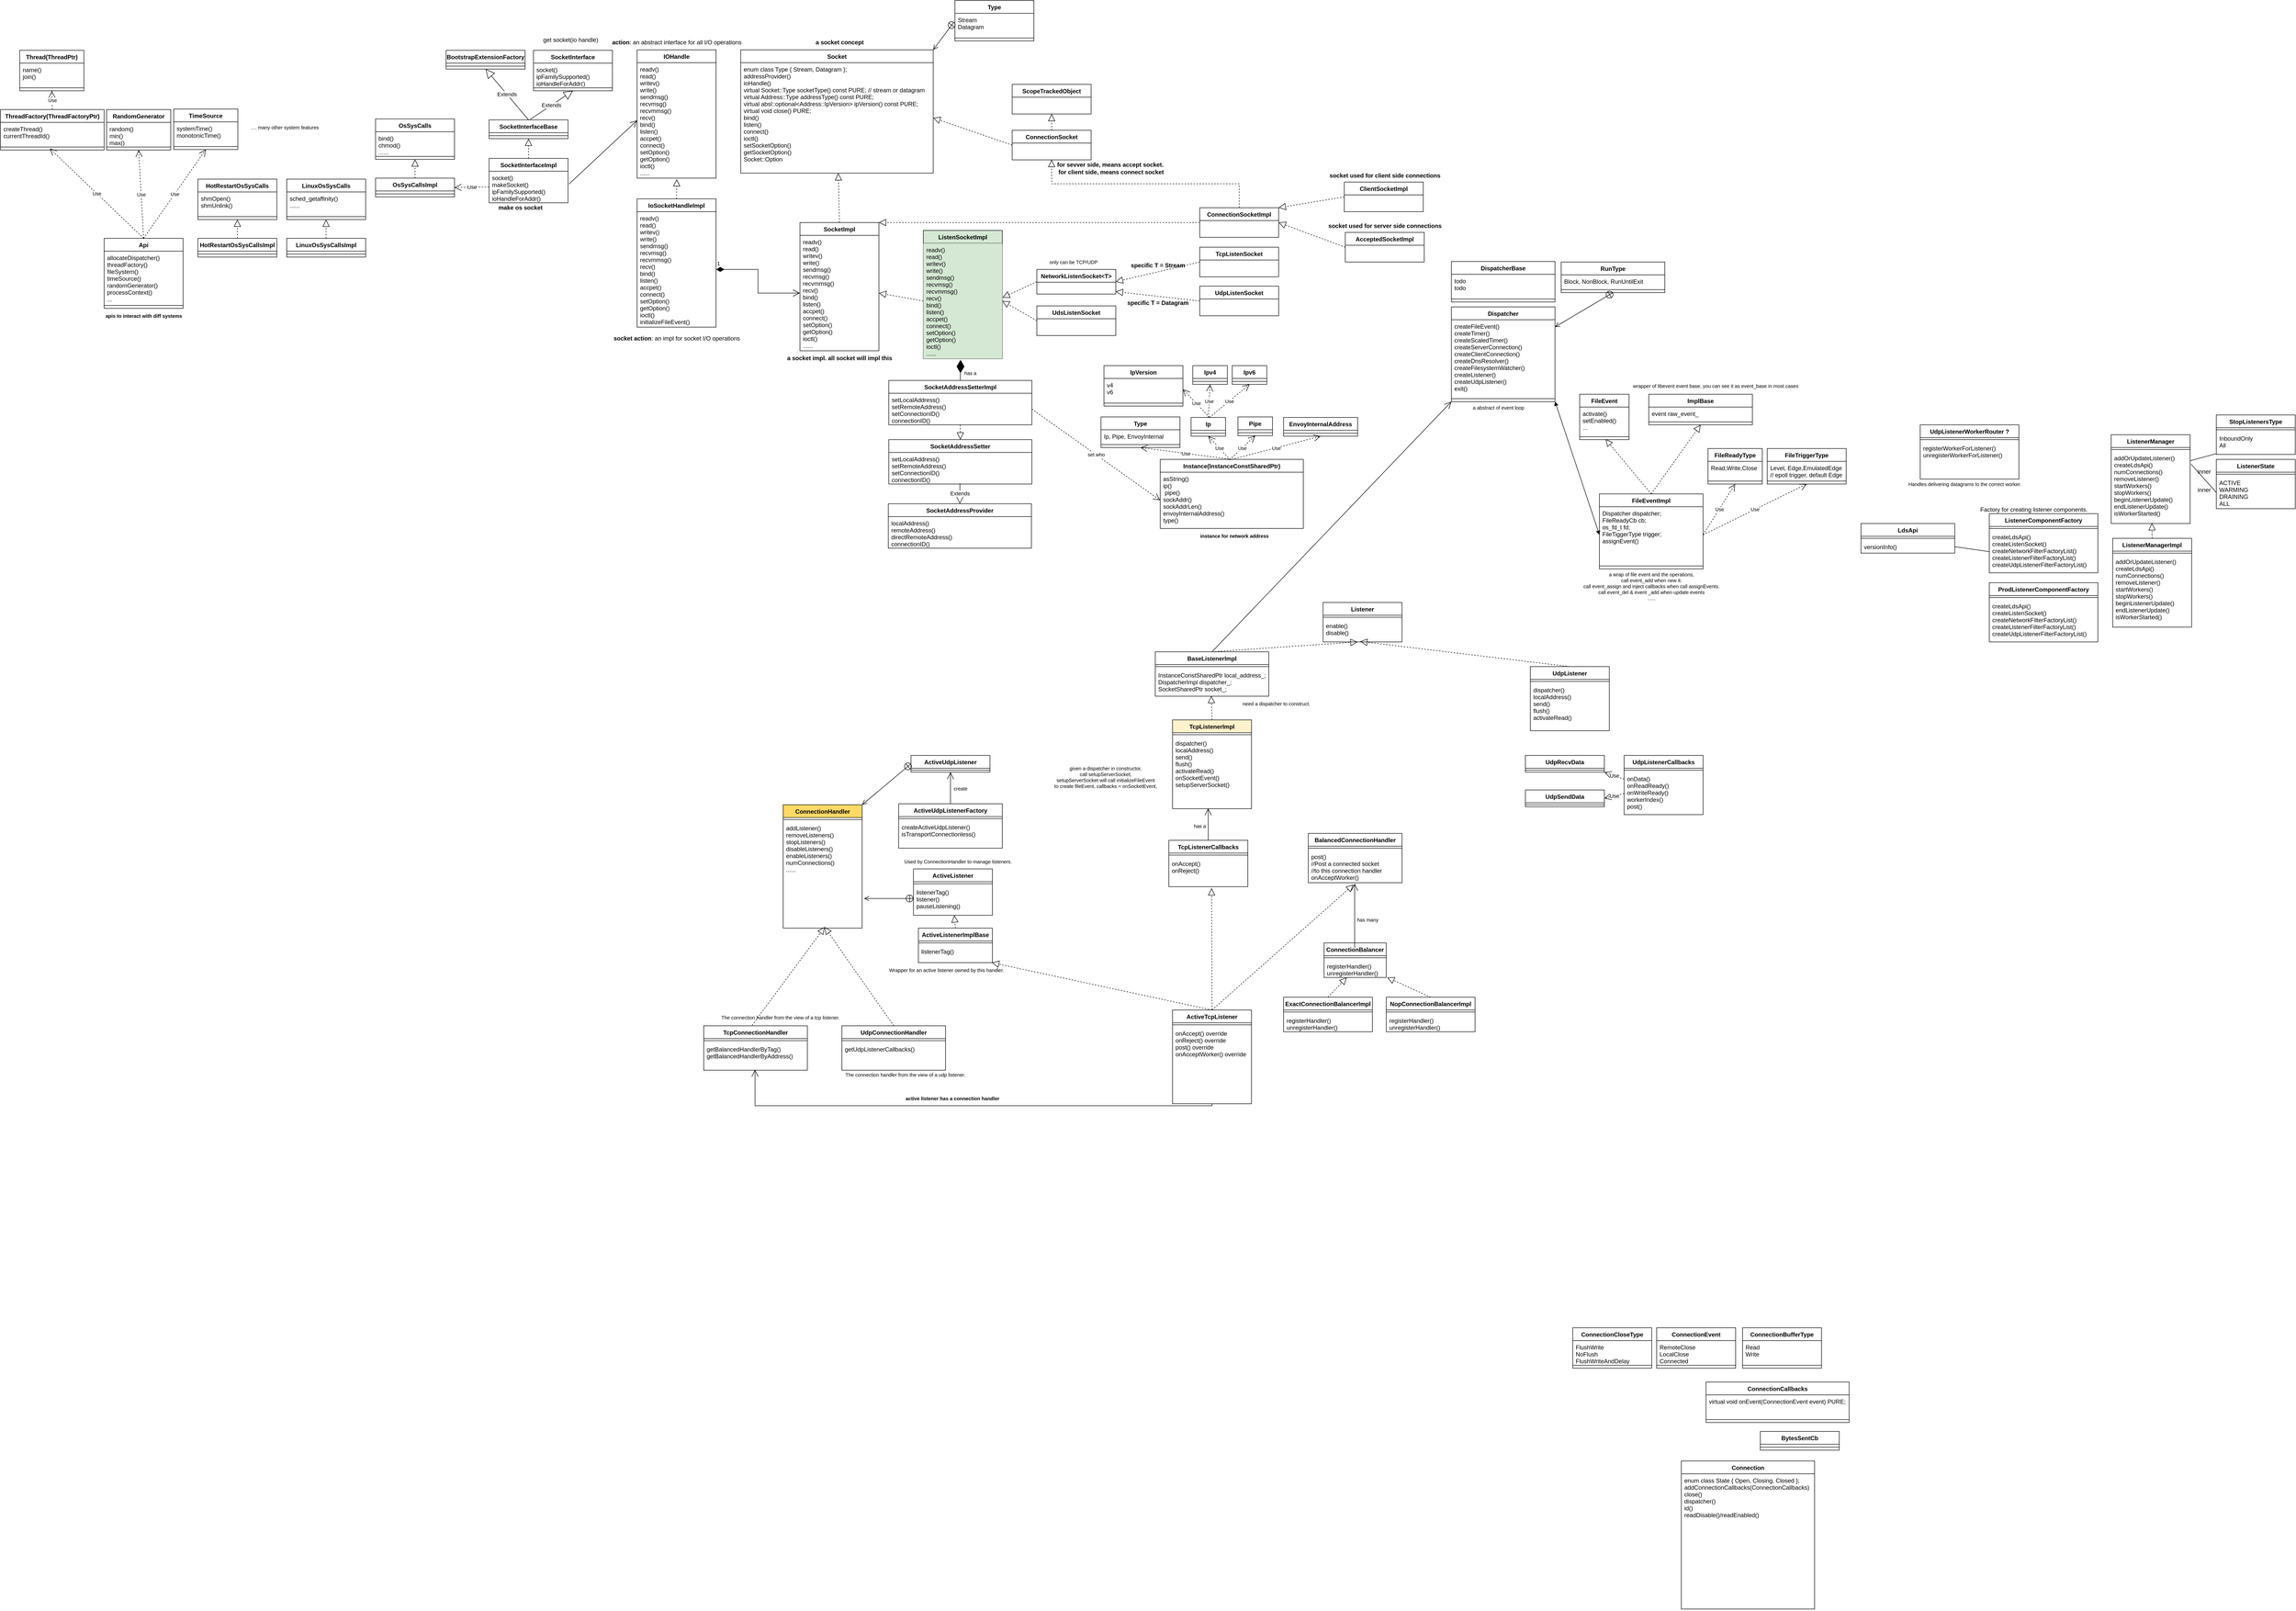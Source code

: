 <mxfile version="20.0.3" type="github">
  <diagram id="igFPyPbJTSOQKLyrehNV" name="Page-1">
    <mxGraphModel dx="4855" dy="1033" grid="1" gridSize="10" guides="1" tooltips="1" connect="1" arrows="1" fold="1" page="1" pageScale="1" pageWidth="827" pageHeight="1169" math="0" shadow="0">
      <root>
        <mxCell id="0" />
        <mxCell id="1" parent="0" />
        <mxCell id="emEyEJCBUb9SOfy1nAko-114" value="Ip" style="swimlane;fontStyle=1;align=center;verticalAlign=top;childLayout=stackLayout;horizontal=1;startSize=26;horizontalStack=0;resizeParent=1;resizeParentMax=0;resizeLast=0;collapsible=1;marginBottom=0;" vertex="1" parent="1">
          <mxGeometry x="512.5" y="1335" width="70" height="38" as="geometry" />
        </mxCell>
        <mxCell id="emEyEJCBUb9SOfy1nAko-115" value="" style="line;strokeWidth=1;fillColor=none;align=left;verticalAlign=middle;spacingTop=-1;spacingLeft=3;spacingRight=3;rotatable=0;labelPosition=right;points=[];portConstraint=eastwest;" vertex="1" parent="emEyEJCBUb9SOfy1nAko-114">
          <mxGeometry y="26" width="70" height="12" as="geometry" />
        </mxCell>
        <mxCell id="MYu3rAOzo87Xg6MAHjO_-1" value="ConnectionEvent" style="swimlane;fontStyle=1;align=center;verticalAlign=top;childLayout=stackLayout;horizontal=1;startSize=26;horizontalStack=0;resizeParent=1;resizeParentMax=0;resizeLast=0;collapsible=1;marginBottom=0;" parent="1" vertex="1">
          <mxGeometry x="1456" y="3180" width="160" height="82" as="geometry" />
        </mxCell>
        <mxCell id="MYu3rAOzo87Xg6MAHjO_-2" value="RemoteClose&#xa;LocalClose&#xa;Connected&#xa;" style="text;strokeColor=none;fillColor=none;align=left;verticalAlign=top;spacingLeft=4;spacingRight=4;overflow=hidden;rotatable=0;points=[[0,0.5],[1,0.5]];portConstraint=eastwest;" parent="MYu3rAOzo87Xg6MAHjO_-1" vertex="1">
          <mxGeometry y="26" width="160" height="44" as="geometry" />
        </mxCell>
        <mxCell id="MYu3rAOzo87Xg6MAHjO_-3" value="" style="line;strokeWidth=1;fillColor=none;align=left;verticalAlign=middle;spacingTop=-1;spacingLeft=3;spacingRight=3;rotatable=0;labelPosition=right;points=[];portConstraint=eastwest;" parent="MYu3rAOzo87Xg6MAHjO_-1" vertex="1">
          <mxGeometry y="70" width="160" height="12" as="geometry" />
        </mxCell>
        <mxCell id="MYu3rAOzo87Xg6MAHjO_-6" value="ConnectionBufferType" style="swimlane;fontStyle=1;align=center;verticalAlign=top;childLayout=stackLayout;horizontal=1;startSize=26;horizontalStack=0;resizeParent=1;resizeParentMax=0;resizeLast=0;collapsible=1;marginBottom=0;" parent="1" vertex="1">
          <mxGeometry x="1630" y="3180" width="160" height="82" as="geometry" />
        </mxCell>
        <mxCell id="MYu3rAOzo87Xg6MAHjO_-7" value="Read&#xa;Write" style="text;strokeColor=none;fillColor=none;align=left;verticalAlign=top;spacingLeft=4;spacingRight=4;overflow=hidden;rotatable=0;points=[[0,0.5],[1,0.5]];portConstraint=eastwest;" parent="MYu3rAOzo87Xg6MAHjO_-6" vertex="1">
          <mxGeometry y="26" width="160" height="44" as="geometry" />
        </mxCell>
        <mxCell id="MYu3rAOzo87Xg6MAHjO_-8" value="" style="line;strokeWidth=1;fillColor=none;align=left;verticalAlign=middle;spacingTop=-1;spacingLeft=3;spacingRight=3;rotatable=0;labelPosition=right;points=[];portConstraint=eastwest;" parent="MYu3rAOzo87Xg6MAHjO_-6" vertex="1">
          <mxGeometry y="70" width="160" height="12" as="geometry" />
        </mxCell>
        <mxCell id="MYu3rAOzo87Xg6MAHjO_-10" value="ConnectionCallbacks" style="swimlane;fontStyle=1;align=center;verticalAlign=top;childLayout=stackLayout;horizontal=1;startSize=26;horizontalStack=0;resizeParent=1;resizeParentMax=0;resizeLast=0;collapsible=1;marginBottom=0;" parent="1" vertex="1">
          <mxGeometry x="1556" y="3290" width="290" height="82" as="geometry" />
        </mxCell>
        <mxCell id="MYu3rAOzo87Xg6MAHjO_-11" value="virtual void onEvent(ConnectionEvent event) PURE;" style="text;strokeColor=none;fillColor=none;align=left;verticalAlign=top;spacingLeft=4;spacingRight=4;overflow=hidden;rotatable=0;points=[[0,0.5],[1,0.5]];portConstraint=eastwest;" parent="MYu3rAOzo87Xg6MAHjO_-10" vertex="1">
          <mxGeometry y="26" width="290" height="44" as="geometry" />
        </mxCell>
        <mxCell id="MYu3rAOzo87Xg6MAHjO_-12" value="" style="line;strokeWidth=1;fillColor=none;align=left;verticalAlign=middle;spacingTop=-1;spacingLeft=3;spacingRight=3;rotatable=0;labelPosition=right;points=[];portConstraint=eastwest;" parent="MYu3rAOzo87Xg6MAHjO_-10" vertex="1">
          <mxGeometry y="70" width="290" height="12" as="geometry" />
        </mxCell>
        <mxCell id="MYu3rAOzo87Xg6MAHjO_-14" value="ConnectionCloseType" style="swimlane;fontStyle=1;align=center;verticalAlign=top;childLayout=stackLayout;horizontal=1;startSize=26;horizontalStack=0;resizeParent=1;resizeParentMax=0;resizeLast=0;collapsible=1;marginBottom=0;" parent="1" vertex="1">
          <mxGeometry x="1286" y="3180" width="160" height="82" as="geometry" />
        </mxCell>
        <mxCell id="MYu3rAOzo87Xg6MAHjO_-15" value="FlushWrite&#xa;NoFlush&#xa;FlushWriteAndDelay&#xa;" style="text;strokeColor=none;fillColor=none;align=left;verticalAlign=top;spacingLeft=4;spacingRight=4;overflow=hidden;rotatable=0;points=[[0,0.5],[1,0.5]];portConstraint=eastwest;" parent="MYu3rAOzo87Xg6MAHjO_-14" vertex="1">
          <mxGeometry y="26" width="160" height="44" as="geometry" />
        </mxCell>
        <mxCell id="MYu3rAOzo87Xg6MAHjO_-16" value="" style="line;strokeWidth=1;fillColor=none;align=left;verticalAlign=middle;spacingTop=-1;spacingLeft=3;spacingRight=3;rotatable=0;labelPosition=right;points=[];portConstraint=eastwest;" parent="MYu3rAOzo87Xg6MAHjO_-14" vertex="1">
          <mxGeometry y="70" width="160" height="12" as="geometry" />
        </mxCell>
        <mxCell id="MYu3rAOzo87Xg6MAHjO_-17" value="Connection" style="swimlane;fontStyle=1;align=center;verticalAlign=top;childLayout=stackLayout;horizontal=1;startSize=26;horizontalStack=0;resizeParent=1;resizeParentMax=0;resizeLast=0;collapsible=1;marginBottom=0;" parent="1" vertex="1">
          <mxGeometry x="1506" y="3450" width="270" height="300" as="geometry" />
        </mxCell>
        <mxCell id="MYu3rAOzo87Xg6MAHjO_-18" value="enum class State { Open, Closing, Closed };&#xa;addConnectionCallbacks(ConnectionCallbacks)&#xa;close()&#xa;dispatcher()&#xa;id()&#xa;readDisable()/readEnabled()&#xa;" style="text;strokeColor=none;fillColor=none;align=left;verticalAlign=top;spacingLeft=4;spacingRight=4;overflow=hidden;rotatable=0;points=[[0,0.5],[1,0.5]];portConstraint=eastwest;" parent="MYu3rAOzo87Xg6MAHjO_-17" vertex="1">
          <mxGeometry y="26" width="270" height="274" as="geometry" />
        </mxCell>
        <mxCell id="MYu3rAOzo87Xg6MAHjO_-20" value="BytesSentCb" style="swimlane;fontStyle=1;align=center;verticalAlign=top;childLayout=stackLayout;horizontal=1;startSize=26;horizontalStack=0;resizeParent=1;resizeParentMax=0;resizeLast=0;collapsible=1;marginBottom=0;" parent="1" vertex="1">
          <mxGeometry x="1666" y="3390" width="160" height="38" as="geometry" />
        </mxCell>
        <mxCell id="MYu3rAOzo87Xg6MAHjO_-22" value="" style="line;strokeWidth=1;fillColor=none;align=left;verticalAlign=middle;spacingTop=-1;spacingLeft=3;spacingRight=3;rotatable=0;labelPosition=right;points=[];portConstraint=eastwest;" parent="MYu3rAOzo87Xg6MAHjO_-20" vertex="1">
          <mxGeometry y="26" width="160" height="12" as="geometry" />
        </mxCell>
        <mxCell id="MYu3rAOzo87Xg6MAHjO_-24" value="SocketAddressProvider" style="swimlane;fontStyle=1;align=center;verticalAlign=top;childLayout=stackLayout;horizontal=1;startSize=26;horizontalStack=0;resizeParent=1;resizeParentMax=0;resizeLast=0;collapsible=1;marginBottom=0;" parent="1" vertex="1">
          <mxGeometry x="-101" y="1510" width="290" height="90" as="geometry" />
        </mxCell>
        <mxCell id="MYu3rAOzo87Xg6MAHjO_-25" value="localAddress()&#xa;remoteAddress()&#xa;directRemoteAddress()&#xa;connectionID()" style="text;strokeColor=none;fillColor=none;align=left;verticalAlign=top;spacingLeft=4;spacingRight=4;overflow=hidden;rotatable=0;points=[[0,0.5],[1,0.5]];portConstraint=eastwest;" parent="MYu3rAOzo87Xg6MAHjO_-24" vertex="1">
          <mxGeometry y="26" width="290" height="64" as="geometry" />
        </mxCell>
        <mxCell id="MYu3rAOzo87Xg6MAHjO_-27" value="SocketAddressSetter" style="swimlane;fontStyle=1;align=center;verticalAlign=top;childLayout=stackLayout;horizontal=1;startSize=26;horizontalStack=0;resizeParent=1;resizeParentMax=0;resizeLast=0;collapsible=1;marginBottom=0;" parent="1" vertex="1">
          <mxGeometry x="-100" y="1380" width="290" height="90" as="geometry" />
        </mxCell>
        <mxCell id="MYu3rAOzo87Xg6MAHjO_-28" value="setLocalAddress()&#xa;setRemoteAddress()&#xa;setConnectionID()&#xa;connectionID()" style="text;strokeColor=none;fillColor=none;align=left;verticalAlign=top;spacingLeft=4;spacingRight=4;overflow=hidden;rotatable=0;points=[[0,0.5],[1,0.5]];portConstraint=eastwest;" parent="MYu3rAOzo87Xg6MAHjO_-27" vertex="1">
          <mxGeometry y="26" width="290" height="64" as="geometry" />
        </mxCell>
        <mxCell id="MYu3rAOzo87Xg6MAHjO_-30" value="Extends" style="endArrow=block;endSize=16;endFill=0;html=1;rounded=0;exitX=0.497;exitY=0.984;exitDx=0;exitDy=0;exitPerimeter=0;entryX=0.5;entryY=0;entryDx=0;entryDy=0;" parent="1" source="MYu3rAOzo87Xg6MAHjO_-28" target="MYu3rAOzo87Xg6MAHjO_-24" edge="1">
          <mxGeometry width="160" relative="1" as="geometry">
            <mxPoint x="110.97" y="1522.448" as="sourcePoint" />
            <mxPoint x="109" y="1562" as="targetPoint" />
          </mxGeometry>
        </mxCell>
        <mxCell id="MYu3rAOzo87Xg6MAHjO_-31" value="Socket" style="swimlane;fontStyle=1;align=center;verticalAlign=top;childLayout=stackLayout;horizontal=1;startSize=26;horizontalStack=0;resizeParent=1;resizeParentMax=0;resizeLast=0;collapsible=1;marginBottom=0;" parent="1" vertex="1">
          <mxGeometry x="-400" y="590" width="390" height="250" as="geometry" />
        </mxCell>
        <mxCell id="MYu3rAOzo87Xg6MAHjO_-32" value="enum class Type { Stream, Datagram };&#xa;addressProvider()&#xa;ioHandle()&#xa;virtual Socket::Type socketType() const PURE; // stream or datagram&#xa;virtual Address::Type addressType() const PURE;&#xa;virtual absl::optional&lt;Address::IpVersion&gt; ipVersion() const PURE;&#xa;virtual void close() PURE;&#xa;bind()&#xa;listen()&#xa;connect()&#xa;ioctl()&#xa;setSocketOption()&#xa;getSocketOption()&#xa;Socket::Option" style="text;strokeColor=none;fillColor=none;align=left;verticalAlign=top;spacingLeft=4;spacingRight=4;overflow=hidden;rotatable=0;points=[[0,0.5],[1,0.5]];portConstraint=eastwest;" parent="MYu3rAOzo87Xg6MAHjO_-31" vertex="1">
          <mxGeometry y="26" width="390" height="224" as="geometry" />
        </mxCell>
        <mxCell id="MYu3rAOzo87Xg6MAHjO_-34" value="IpVersion" style="swimlane;fontStyle=1;align=center;verticalAlign=top;childLayout=stackLayout;horizontal=1;startSize=26;horizontalStack=0;resizeParent=1;resizeParentMax=0;resizeLast=0;collapsible=1;marginBottom=0;" parent="1" vertex="1">
          <mxGeometry x="336" y="1230" width="160" height="82" as="geometry" />
        </mxCell>
        <mxCell id="MYu3rAOzo87Xg6MAHjO_-35" value="v4&#xa;v6" style="text;strokeColor=none;fillColor=none;align=left;verticalAlign=top;spacingLeft=4;spacingRight=4;overflow=hidden;rotatable=0;points=[[0,0.5],[1,0.5]];portConstraint=eastwest;" parent="MYu3rAOzo87Xg6MAHjO_-34" vertex="1">
          <mxGeometry y="26" width="160" height="44" as="geometry" />
        </mxCell>
        <mxCell id="MYu3rAOzo87Xg6MAHjO_-36" value="" style="line;strokeWidth=1;fillColor=none;align=left;verticalAlign=middle;spacingTop=-1;spacingLeft=3;spacingRight=3;rotatable=0;labelPosition=right;points=[];portConstraint=eastwest;" parent="MYu3rAOzo87Xg6MAHjO_-34" vertex="1">
          <mxGeometry y="70" width="160" height="12" as="geometry" />
        </mxCell>
        <mxCell id="MYu3rAOzo87Xg6MAHjO_-37" value="Ipv4" style="swimlane;fontStyle=1;align=center;verticalAlign=top;childLayout=stackLayout;horizontal=1;startSize=26;horizontalStack=0;resizeParent=1;resizeParentMax=0;resizeLast=0;collapsible=1;marginBottom=0;" parent="1" vertex="1">
          <mxGeometry x="516" y="1230" width="70" height="38" as="geometry" />
        </mxCell>
        <mxCell id="MYu3rAOzo87Xg6MAHjO_-39" value="" style="line;strokeWidth=1;fillColor=none;align=left;verticalAlign=middle;spacingTop=-1;spacingLeft=3;spacingRight=3;rotatable=0;labelPosition=right;points=[];portConstraint=eastwest;" parent="MYu3rAOzo87Xg6MAHjO_-37" vertex="1">
          <mxGeometry y="26" width="70" height="12" as="geometry" />
        </mxCell>
        <mxCell id="MYu3rAOzo87Xg6MAHjO_-40" value="Ipv6" style="swimlane;fontStyle=1;align=center;verticalAlign=top;childLayout=stackLayout;horizontal=1;startSize=26;horizontalStack=0;resizeParent=1;resizeParentMax=0;resizeLast=0;collapsible=1;marginBottom=0;" parent="1" vertex="1">
          <mxGeometry x="596" y="1230" width="70" height="38" as="geometry" />
        </mxCell>
        <mxCell id="MYu3rAOzo87Xg6MAHjO_-42" value="" style="line;strokeWidth=1;fillColor=none;align=left;verticalAlign=middle;spacingTop=-1;spacingLeft=3;spacingRight=3;rotatable=0;labelPosition=right;points=[];portConstraint=eastwest;" parent="MYu3rAOzo87Xg6MAHjO_-40" vertex="1">
          <mxGeometry y="26" width="70" height="12" as="geometry" />
        </mxCell>
        <mxCell id="MYu3rAOzo87Xg6MAHjO_-43" value="Pipe" style="swimlane;fontStyle=1;align=center;verticalAlign=top;childLayout=stackLayout;horizontal=1;startSize=26;horizontalStack=0;resizeParent=1;resizeParentMax=0;resizeLast=0;collapsible=1;marginBottom=0;" parent="1" vertex="1">
          <mxGeometry x="607.5" y="1334" width="70" height="38" as="geometry" />
        </mxCell>
        <mxCell id="MYu3rAOzo87Xg6MAHjO_-45" value="" style="line;strokeWidth=1;fillColor=none;align=left;verticalAlign=middle;spacingTop=-1;spacingLeft=3;spacingRight=3;rotatable=0;labelPosition=right;points=[];portConstraint=eastwest;" parent="MYu3rAOzo87Xg6MAHjO_-43" vertex="1">
          <mxGeometry y="26" width="70" height="12" as="geometry" />
        </mxCell>
        <mxCell id="MYu3rAOzo87Xg6MAHjO_-48" value="IOHandle" style="swimlane;fontStyle=1;align=center;verticalAlign=top;childLayout=stackLayout;horizontal=1;startSize=26;horizontalStack=0;resizeParent=1;resizeParentMax=0;resizeLast=0;collapsible=1;marginBottom=0;" parent="1" vertex="1">
          <mxGeometry x="-610" y="590" width="160" height="260" as="geometry" />
        </mxCell>
        <mxCell id="MYu3rAOzo87Xg6MAHjO_-49" value="readv()&#xa;read()&#xa;writev()&#xa;write()&#xa;sendmsg()&#xa;recvmsg()&#xa;recvmmsg()&#xa;recv()&#xa;bind()&#xa;listen()&#xa;accpet()&#xa;connect()&#xa;setOption()&#xa;getOption()&#xa;ioctl()&#xa;......" style="text;strokeColor=none;fillColor=none;align=left;verticalAlign=top;spacingLeft=4;spacingRight=4;overflow=hidden;rotatable=0;points=[[0,0.5],[1,0.5]];portConstraint=eastwest;" parent="MYu3rAOzo87Xg6MAHjO_-48" vertex="1">
          <mxGeometry y="26" width="160" height="234" as="geometry" />
        </mxCell>
        <mxCell id="MYu3rAOzo87Xg6MAHjO_-52" value="IoSocketHandleImpl" style="swimlane;fontStyle=1;align=center;verticalAlign=top;childLayout=stackLayout;horizontal=1;startSize=26;horizontalStack=0;resizeParent=1;resizeParentMax=0;resizeLast=0;collapsible=1;marginBottom=0;" parent="1" vertex="1">
          <mxGeometry x="-610" y="892" width="160" height="260" as="geometry" />
        </mxCell>
        <mxCell id="MYu3rAOzo87Xg6MAHjO_-53" value="readv()&#xa;read()&#xa;writev()&#xa;write()&#xa;sendmsg()&#xa;recvmsg()&#xa;recvmmsg()&#xa;recv()&#xa;bind()&#xa;listen()&#xa;accpet()&#xa;connect()&#xa;setOption()&#xa;getOption()&#xa;ioctl()&#xa;initializeFileEvent()&#xa;&#xa;......" style="text;strokeColor=none;fillColor=none;align=left;verticalAlign=top;spacingLeft=4;spacingRight=4;overflow=hidden;rotatable=0;points=[[0,0.5],[1,0.5]];portConstraint=eastwest;" parent="MYu3rAOzo87Xg6MAHjO_-52" vertex="1">
          <mxGeometry y="26" width="160" height="234" as="geometry" />
        </mxCell>
        <mxCell id="MYu3rAOzo87Xg6MAHjO_-54" value="SocketImpl" style="swimlane;fontStyle=1;align=center;verticalAlign=top;childLayout=stackLayout;horizontal=1;startSize=26;horizontalStack=0;resizeParent=1;resizeParentMax=0;resizeLast=0;collapsible=1;marginBottom=0;" parent="1" vertex="1">
          <mxGeometry x="-280" y="940" width="160" height="260" as="geometry" />
        </mxCell>
        <mxCell id="MYu3rAOzo87Xg6MAHjO_-55" value="readv()&#xa;read()&#xa;writev()&#xa;write()&#xa;sendmsg()&#xa;recvmsg()&#xa;recvmmsg()&#xa;recv()&#xa;bind()&#xa;listen()&#xa;accpet()&#xa;connect()&#xa;setOption()&#xa;getOption()&#xa;ioctl()&#xa;......" style="text;strokeColor=none;fillColor=none;align=left;verticalAlign=top;spacingLeft=4;spacingRight=4;overflow=hidden;rotatable=0;points=[[0,0.5],[1,0.5]];portConstraint=eastwest;" parent="MYu3rAOzo87Xg6MAHjO_-54" vertex="1">
          <mxGeometry y="26" width="160" height="234" as="geometry" />
        </mxCell>
        <mxCell id="MYu3rAOzo87Xg6MAHjO_-56" value="SocketAddressSetterImpl" style="swimlane;fontStyle=1;align=center;verticalAlign=top;childLayout=stackLayout;horizontal=1;startSize=26;horizontalStack=0;resizeParent=1;resizeParentMax=0;resizeLast=0;collapsible=1;marginBottom=0;" parent="1" vertex="1">
          <mxGeometry x="-100" y="1260" width="290" height="90" as="geometry" />
        </mxCell>
        <mxCell id="MYu3rAOzo87Xg6MAHjO_-57" value="setLocalAddress()&#xa;setRemoteAddress()&#xa;setConnectionID()&#xa;connectionID()" style="text;strokeColor=none;fillColor=none;align=left;verticalAlign=top;spacingLeft=4;spacingRight=4;overflow=hidden;rotatable=0;points=[[0,0.5],[1,0.5]];portConstraint=eastwest;" parent="MYu3rAOzo87Xg6MAHjO_-56" vertex="1">
          <mxGeometry y="26" width="290" height="64" as="geometry" />
        </mxCell>
        <mxCell id="MYu3rAOzo87Xg6MAHjO_-61" value="" style="endArrow=block;dashed=1;endFill=0;endSize=12;html=1;rounded=0;exitX=0.5;exitY=0;exitDx=0;exitDy=0;" parent="1" source="MYu3rAOzo87Xg6MAHjO_-54" target="MYu3rAOzo87Xg6MAHjO_-32" edge="1">
          <mxGeometry width="160" relative="1" as="geometry">
            <mxPoint x="-180" y="930" as="sourcePoint" />
            <mxPoint x="-20" y="930" as="targetPoint" />
          </mxGeometry>
        </mxCell>
        <mxCell id="MYu3rAOzo87Xg6MAHjO_-62" value="" style="endArrow=block;dashed=1;endFill=0;endSize=12;html=1;rounded=0;exitX=0.5;exitY=0;exitDx=0;exitDy=0;entryX=0.502;entryY=1.009;entryDx=0;entryDy=0;entryPerimeter=0;" parent="1" source="MYu3rAOzo87Xg6MAHjO_-52" target="MYu3rAOzo87Xg6MAHjO_-49" edge="1">
          <mxGeometry width="160" relative="1" as="geometry">
            <mxPoint x="-180" y="930" as="sourcePoint" />
            <mxPoint x="-20" y="930" as="targetPoint" />
          </mxGeometry>
        </mxCell>
        <mxCell id="MYu3rAOzo87Xg6MAHjO_-63" value="SocketInterface" style="swimlane;fontStyle=1;align=center;verticalAlign=top;childLayout=stackLayout;horizontal=1;startSize=26;horizontalStack=0;resizeParent=1;resizeParentMax=0;resizeLast=0;collapsible=1;marginBottom=0;" parent="1" vertex="1">
          <mxGeometry x="-820" y="591" width="160" height="82" as="geometry" />
        </mxCell>
        <mxCell id="MYu3rAOzo87Xg6MAHjO_-64" value="socket()&#xa;ipFamilySupported()&#xa;ioHandleForAddr()" style="text;strokeColor=none;fillColor=none;align=left;verticalAlign=top;spacingLeft=4;spacingRight=4;overflow=hidden;rotatable=0;points=[[0,0.5],[1,0.5]];portConstraint=eastwest;" parent="MYu3rAOzo87Xg6MAHjO_-63" vertex="1">
          <mxGeometry y="26" width="160" height="44" as="geometry" />
        </mxCell>
        <mxCell id="MYu3rAOzo87Xg6MAHjO_-65" value="" style="line;strokeWidth=1;fillColor=none;align=left;verticalAlign=middle;spacingTop=-1;spacingLeft=3;spacingRight=3;rotatable=0;labelPosition=right;points=[];portConstraint=eastwest;" parent="MYu3rAOzo87Xg6MAHjO_-63" vertex="1">
          <mxGeometry y="70" width="160" height="12" as="geometry" />
        </mxCell>
        <mxCell id="MYu3rAOzo87Xg6MAHjO_-66" value="&lt;b&gt;action&lt;/b&gt;: an abstract interface for all I/O operations" style="text;html=1;align=center;verticalAlign=middle;resizable=0;points=[];autosize=1;strokeColor=none;fillColor=none;" parent="1" vertex="1">
          <mxGeometry x="-675" y="560" width="290" height="30" as="geometry" />
        </mxCell>
        <mxCell id="MYu3rAOzo87Xg6MAHjO_-67" value="SocketInterfaceBase" style="swimlane;fontStyle=1;align=center;verticalAlign=top;childLayout=stackLayout;horizontal=1;startSize=26;horizontalStack=0;resizeParent=1;resizeParentMax=0;resizeLast=0;collapsible=1;marginBottom=0;" parent="1" vertex="1">
          <mxGeometry x="-910" y="732" width="160" height="38" as="geometry" />
        </mxCell>
        <mxCell id="MYu3rAOzo87Xg6MAHjO_-69" value="" style="line;strokeWidth=1;fillColor=none;align=left;verticalAlign=middle;spacingTop=-1;spacingLeft=3;spacingRight=3;rotatable=0;labelPosition=right;points=[];portConstraint=eastwest;" parent="MYu3rAOzo87Xg6MAHjO_-67" vertex="1">
          <mxGeometry y="26" width="160" height="12" as="geometry" />
        </mxCell>
        <mxCell id="MYu3rAOzo87Xg6MAHjO_-70" value="SocketInterfaceImpl" style="swimlane;fontStyle=1;align=center;verticalAlign=top;childLayout=stackLayout;horizontal=1;startSize=26;horizontalStack=0;resizeParent=1;resizeParentMax=0;resizeLast=0;collapsible=1;marginBottom=0;" parent="1" vertex="1">
          <mxGeometry x="-910" y="810" width="160" height="90" as="geometry" />
        </mxCell>
        <mxCell id="MYu3rAOzo87Xg6MAHjO_-71" value="socket()&#xa;makeSocket()&#xa;ipFamilySupported()&#xa;ioHandleForAddr()" style="text;strokeColor=none;fillColor=none;align=left;verticalAlign=top;spacingLeft=4;spacingRight=4;overflow=hidden;rotatable=0;points=[[0,0.5],[1,0.5]];portConstraint=eastwest;" parent="MYu3rAOzo87Xg6MAHjO_-70" vertex="1">
          <mxGeometry y="26" width="160" height="64" as="geometry" />
        </mxCell>
        <mxCell id="MYu3rAOzo87Xg6MAHjO_-73" value="BootstrapExtensionFactory" style="swimlane;fontStyle=1;align=center;verticalAlign=top;childLayout=stackLayout;horizontal=1;startSize=26;horizontalStack=0;resizeParent=1;resizeParentMax=0;resizeLast=0;collapsible=1;marginBottom=0;" parent="1" vertex="1">
          <mxGeometry x="-997" y="591" width="160" height="38" as="geometry" />
        </mxCell>
        <mxCell id="MYu3rAOzo87Xg6MAHjO_-74" value="" style="line;strokeWidth=1;fillColor=none;align=left;verticalAlign=middle;spacingTop=-1;spacingLeft=3;spacingRight=3;rotatable=0;labelPosition=right;points=[];portConstraint=eastwest;" parent="MYu3rAOzo87Xg6MAHjO_-73" vertex="1">
          <mxGeometry y="26" width="160" height="12" as="geometry" />
        </mxCell>
        <mxCell id="MYu3rAOzo87Xg6MAHjO_-76" value="Extends" style="endArrow=block;endSize=16;endFill=0;html=1;rounded=0;entryX=0.5;entryY=1;entryDx=0;entryDy=0;exitX=0.5;exitY=0;exitDx=0;exitDy=0;" parent="1" source="MYu3rAOzo87Xg6MAHjO_-67" target="MYu3rAOzo87Xg6MAHjO_-73" edge="1">
          <mxGeometry width="160" relative="1" as="geometry">
            <mxPoint x="-820" y="772" as="sourcePoint" />
            <mxPoint x="-660" y="772" as="targetPoint" />
          </mxGeometry>
        </mxCell>
        <mxCell id="MYu3rAOzo87Xg6MAHjO_-77" value="Extends" style="endArrow=block;endSize=16;endFill=0;html=1;rounded=0;entryX=0.5;entryY=1;entryDx=0;entryDy=0;exitX=0.52;exitY=-0.023;exitDx=0;exitDy=0;exitPerimeter=0;" parent="1" source="MYu3rAOzo87Xg6MAHjO_-67" target="MYu3rAOzo87Xg6MAHjO_-63" edge="1">
          <mxGeometry width="160" relative="1" as="geometry">
            <mxPoint x="-820" y="772" as="sourcePoint" />
            <mxPoint x="-660" y="772" as="targetPoint" />
          </mxGeometry>
        </mxCell>
        <mxCell id="MYu3rAOzo87Xg6MAHjO_-78" value="" style="endArrow=block;dashed=1;endFill=0;endSize=12;html=1;rounded=0;exitX=0.5;exitY=0;exitDx=0;exitDy=0;entryX=0.5;entryY=1;entryDx=0;entryDy=0;" parent="1" source="MYu3rAOzo87Xg6MAHjO_-70" target="MYu3rAOzo87Xg6MAHjO_-67" edge="1">
          <mxGeometry width="160" relative="1" as="geometry">
            <mxPoint x="-820" y="772" as="sourcePoint" />
            <mxPoint x="-660" y="772" as="targetPoint" />
          </mxGeometry>
        </mxCell>
        <mxCell id="MYu3rAOzo87Xg6MAHjO_-80" value="OsSysCallsImpl" style="swimlane;fontStyle=1;align=center;verticalAlign=top;childLayout=stackLayout;horizontal=1;startSize=26;horizontalStack=0;resizeParent=1;resizeParentMax=0;resizeLast=0;collapsible=1;marginBottom=0;" parent="1" vertex="1">
          <mxGeometry x="-1140" y="850" width="160" height="38" as="geometry" />
        </mxCell>
        <mxCell id="MYu3rAOzo87Xg6MAHjO_-82" value="" style="line;strokeWidth=1;fillColor=none;align=left;verticalAlign=middle;spacingTop=-1;spacingLeft=3;spacingRight=3;rotatable=0;labelPosition=right;points=[];portConstraint=eastwest;" parent="MYu3rAOzo87Xg6MAHjO_-80" vertex="1">
          <mxGeometry y="26" width="160" height="12" as="geometry" />
        </mxCell>
        <mxCell id="MYu3rAOzo87Xg6MAHjO_-83" value="Use" style="endArrow=open;endSize=12;dashed=1;html=1;rounded=0;exitX=0;exitY=0.5;exitDx=0;exitDy=0;entryX=1;entryY=0.5;entryDx=0;entryDy=0;" parent="1" source="MYu3rAOzo87Xg6MAHjO_-71" target="MYu3rAOzo87Xg6MAHjO_-80" edge="1">
          <mxGeometry width="160" relative="1" as="geometry">
            <mxPoint x="-810" y="850" as="sourcePoint" />
            <mxPoint x="-980" y="878" as="targetPoint" />
          </mxGeometry>
        </mxCell>
        <mxCell id="MYu3rAOzo87Xg6MAHjO_-84" value="OsSysCalls" style="swimlane;fontStyle=1;align=center;verticalAlign=top;childLayout=stackLayout;horizontal=1;startSize=26;horizontalStack=0;resizeParent=1;resizeParentMax=0;resizeLast=0;collapsible=1;marginBottom=0;" parent="1" vertex="1">
          <mxGeometry x="-1140" y="730" width="160" height="82" as="geometry" />
        </mxCell>
        <mxCell id="MYu3rAOzo87Xg6MAHjO_-85" value="bind()&#xa;chmod()&#xa;......" style="text;strokeColor=none;fillColor=none;align=left;verticalAlign=top;spacingLeft=4;spacingRight=4;overflow=hidden;rotatable=0;points=[[0,0.5],[1,0.5]];portConstraint=eastwest;" parent="MYu3rAOzo87Xg6MAHjO_-84" vertex="1">
          <mxGeometry y="26" width="160" height="44" as="geometry" />
        </mxCell>
        <mxCell id="MYu3rAOzo87Xg6MAHjO_-86" value="" style="line;strokeWidth=1;fillColor=none;align=left;verticalAlign=middle;spacingTop=-1;spacingLeft=3;spacingRight=3;rotatable=0;labelPosition=right;points=[];portConstraint=eastwest;" parent="MYu3rAOzo87Xg6MAHjO_-84" vertex="1">
          <mxGeometry y="70" width="160" height="12" as="geometry" />
        </mxCell>
        <mxCell id="MYu3rAOzo87Xg6MAHjO_-90" value="" style="endArrow=block;dashed=1;endFill=0;endSize=12;html=1;rounded=0;exitX=0.5;exitY=0;exitDx=0;exitDy=0;entryX=0.5;entryY=1;entryDx=0;entryDy=0;" parent="1" source="MYu3rAOzo87Xg6MAHjO_-80" target="MYu3rAOzo87Xg6MAHjO_-84" edge="1">
          <mxGeometry width="160" relative="1" as="geometry">
            <mxPoint x="-810" y="870" as="sourcePoint" />
            <mxPoint x="-650" y="870" as="targetPoint" />
          </mxGeometry>
        </mxCell>
        <mxCell id="MYu3rAOzo87Xg6MAHjO_-91" value="LinuxOsSysCalls" style="swimlane;fontStyle=1;align=center;verticalAlign=top;childLayout=stackLayout;horizontal=1;startSize=26;horizontalStack=0;resizeParent=1;resizeParentMax=0;resizeLast=0;collapsible=1;marginBottom=0;" parent="1" vertex="1">
          <mxGeometry x="-1320" y="852" width="160" height="82" as="geometry" />
        </mxCell>
        <mxCell id="MYu3rAOzo87Xg6MAHjO_-92" value="sched_getaffinity()&#xa;......" style="text;strokeColor=none;fillColor=none;align=left;verticalAlign=top;spacingLeft=4;spacingRight=4;overflow=hidden;rotatable=0;points=[[0,0.5],[1,0.5]];portConstraint=eastwest;" parent="MYu3rAOzo87Xg6MAHjO_-91" vertex="1">
          <mxGeometry y="26" width="160" height="44" as="geometry" />
        </mxCell>
        <mxCell id="MYu3rAOzo87Xg6MAHjO_-93" value="" style="line;strokeWidth=1;fillColor=none;align=left;verticalAlign=middle;spacingTop=-1;spacingLeft=3;spacingRight=3;rotatable=0;labelPosition=right;points=[];portConstraint=eastwest;" parent="MYu3rAOzo87Xg6MAHjO_-91" vertex="1">
          <mxGeometry y="70" width="160" height="12" as="geometry" />
        </mxCell>
        <mxCell id="MYu3rAOzo87Xg6MAHjO_-94" value="HotRestartOsSysCalls" style="swimlane;fontStyle=1;align=center;verticalAlign=top;childLayout=stackLayout;horizontal=1;startSize=26;horizontalStack=0;resizeParent=1;resizeParentMax=0;resizeLast=0;collapsible=1;marginBottom=0;" parent="1" vertex="1">
          <mxGeometry x="-1500" y="852" width="160" height="82" as="geometry" />
        </mxCell>
        <mxCell id="MYu3rAOzo87Xg6MAHjO_-95" value="shmOpen()&#xa;shmUnlink()" style="text;strokeColor=none;fillColor=none;align=left;verticalAlign=top;spacingLeft=4;spacingRight=4;overflow=hidden;rotatable=0;points=[[0,0.5],[1,0.5]];portConstraint=eastwest;" parent="MYu3rAOzo87Xg6MAHjO_-94" vertex="1">
          <mxGeometry y="26" width="160" height="44" as="geometry" />
        </mxCell>
        <mxCell id="MYu3rAOzo87Xg6MAHjO_-96" value="" style="line;strokeWidth=1;fillColor=none;align=left;verticalAlign=middle;spacingTop=-1;spacingLeft=3;spacingRight=3;rotatable=0;labelPosition=right;points=[];portConstraint=eastwest;" parent="MYu3rAOzo87Xg6MAHjO_-94" vertex="1">
          <mxGeometry y="70" width="160" height="12" as="geometry" />
        </mxCell>
        <mxCell id="MYu3rAOzo87Xg6MAHjO_-97" value="LinuxOsSysCallsImpl" style="swimlane;fontStyle=1;align=center;verticalAlign=top;childLayout=stackLayout;horizontal=1;startSize=26;horizontalStack=0;resizeParent=1;resizeParentMax=0;resizeLast=0;collapsible=1;marginBottom=0;" parent="1" vertex="1">
          <mxGeometry x="-1320" y="972" width="160" height="38" as="geometry" />
        </mxCell>
        <mxCell id="MYu3rAOzo87Xg6MAHjO_-99" value="" style="line;strokeWidth=1;fillColor=none;align=left;verticalAlign=middle;spacingTop=-1;spacingLeft=3;spacingRight=3;rotatable=0;labelPosition=right;points=[];portConstraint=eastwest;" parent="MYu3rAOzo87Xg6MAHjO_-97" vertex="1">
          <mxGeometry y="26" width="160" height="12" as="geometry" />
        </mxCell>
        <mxCell id="MYu3rAOzo87Xg6MAHjO_-100" value="" style="endArrow=block;dashed=1;endFill=0;endSize=12;html=1;rounded=0;exitX=0.5;exitY=0;exitDx=0;exitDy=0;entryX=0.5;entryY=1;entryDx=0;entryDy=0;" parent="1" edge="1">
          <mxGeometry width="160" relative="1" as="geometry">
            <mxPoint x="-1240.28" y="972" as="sourcePoint" />
            <mxPoint x="-1240.28" y="934.0" as="targetPoint" />
          </mxGeometry>
        </mxCell>
        <mxCell id="MYu3rAOzo87Xg6MAHjO_-101" value="HotRestartOsSysCallsImpl" style="swimlane;fontStyle=1;align=center;verticalAlign=top;childLayout=stackLayout;horizontal=1;startSize=26;horizontalStack=0;resizeParent=1;resizeParentMax=0;resizeLast=0;collapsible=1;marginBottom=0;" parent="1" vertex="1">
          <mxGeometry x="-1500" y="972" width="160" height="38" as="geometry" />
        </mxCell>
        <mxCell id="MYu3rAOzo87Xg6MAHjO_-102" value="" style="line;strokeWidth=1;fillColor=none;align=left;verticalAlign=middle;spacingTop=-1;spacingLeft=3;spacingRight=3;rotatable=0;labelPosition=right;points=[];portConstraint=eastwest;" parent="MYu3rAOzo87Xg6MAHjO_-101" vertex="1">
          <mxGeometry y="26" width="160" height="12" as="geometry" />
        </mxCell>
        <mxCell id="MYu3rAOzo87Xg6MAHjO_-103" value="" style="endArrow=block;dashed=1;endFill=0;endSize=12;html=1;rounded=0;exitX=0.5;exitY=0;exitDx=0;exitDy=0;entryX=0.5;entryY=1;entryDx=0;entryDy=0;" parent="1" edge="1">
          <mxGeometry width="160" relative="1" as="geometry">
            <mxPoint x="-1420" y="972" as="sourcePoint" />
            <mxPoint x="-1420" y="934.0" as="targetPoint" />
          </mxGeometry>
        </mxCell>
        <mxCell id="MYu3rAOzo87Xg6MAHjO_-105" value="get socket(io handle)" style="text;html=1;align=center;verticalAlign=middle;resizable=0;points=[];autosize=1;strokeColor=none;fillColor=none;" parent="1" vertex="1">
          <mxGeometry x="-810" y="560" width="130" height="20" as="geometry" />
        </mxCell>
        <mxCell id="MYu3rAOzo87Xg6MAHjO_-107" value="1" style="endArrow=open;html=1;endSize=12;startArrow=diamondThin;startSize=14;startFill=1;edgeStyle=orthogonalEdgeStyle;align=left;verticalAlign=bottom;rounded=0;exitX=1;exitY=0.5;exitDx=0;exitDy=0;entryX=0;entryY=0.5;entryDx=0;entryDy=0;" parent="1" source="MYu3rAOzo87Xg6MAHjO_-53" target="MYu3rAOzo87Xg6MAHjO_-55" edge="1">
          <mxGeometry x="-1" y="3" relative="1" as="geometry">
            <mxPoint x="-510" y="950" as="sourcePoint" />
            <mxPoint x="-350" y="950" as="targetPoint" />
          </mxGeometry>
        </mxCell>
        <mxCell id="MYu3rAOzo87Xg6MAHjO_-108" value="&lt;b&gt;make os socket&amp;nbsp;&lt;/b&gt;" style="text;html=1;align=center;verticalAlign=middle;resizable=0;points=[];autosize=1;strokeColor=none;fillColor=none;" parent="1" vertex="1">
          <mxGeometry x="-905" y="895" width="120" height="30" as="geometry" />
        </mxCell>
        <mxCell id="MYu3rAOzo87Xg6MAHjO_-109" value="" style="endArrow=open;endFill=1;endSize=12;html=1;rounded=0;entryX=0;entryY=0.5;entryDx=0;entryDy=0;exitX=1.013;exitY=0.406;exitDx=0;exitDy=0;exitPerimeter=0;" parent="1" source="MYu3rAOzo87Xg6MAHjO_-71" target="MYu3rAOzo87Xg6MAHjO_-49" edge="1">
          <mxGeometry width="160" relative="1" as="geometry">
            <mxPoint x="-795" y="1010" as="sourcePoint" />
            <mxPoint x="-635" y="1010" as="targetPoint" />
          </mxGeometry>
        </mxCell>
        <mxCell id="MYu3rAOzo87Xg6MAHjO_-110" value="ListenSocketImpl" style="swimlane;fontStyle=1;align=center;verticalAlign=top;childLayout=stackLayout;horizontal=1;startSize=26;horizontalStack=0;resizeParent=1;resizeParentMax=0;resizeLast=0;collapsible=1;marginBottom=0;fillColor=#D5E8D4;" parent="1" vertex="1">
          <mxGeometry x="-30" y="956" width="160" height="260" as="geometry" />
        </mxCell>
        <mxCell id="MYu3rAOzo87Xg6MAHjO_-111" value="readv()&#xa;read()&#xa;writev()&#xa;write()&#xa;sendmsg()&#xa;recvmsg()&#xa;recvmmsg()&#xa;recv()&#xa;bind()&#xa;listen()&#xa;accpet()&#xa;connect()&#xa;setOption()&#xa;getOption()&#xa;ioctl()&#xa;......" style="text;strokeColor=none;fillColor=#D5E8D4;align=left;verticalAlign=top;spacingLeft=4;spacingRight=4;overflow=hidden;rotatable=0;points=[[0,0.5],[1,0.5]];portConstraint=eastwest;" parent="MYu3rAOzo87Xg6MAHjO_-110" vertex="1">
          <mxGeometry y="26" width="160" height="234" as="geometry" />
        </mxCell>
        <mxCell id="MYu3rAOzo87Xg6MAHjO_-112" value="" style="endArrow=block;dashed=1;endFill=0;endSize=12;html=1;rounded=0;entryX=1;entryY=0.5;entryDx=0;entryDy=0;exitX=0;exitY=0.5;exitDx=0;exitDy=0;" parent="1" source="MYu3rAOzo87Xg6MAHjO_-111" target="MYu3rAOzo87Xg6MAHjO_-55" edge="1">
          <mxGeometry width="160" relative="1" as="geometry">
            <mxPoint x="-310" y="1240" as="sourcePoint" />
            <mxPoint x="-150" y="1240" as="targetPoint" />
          </mxGeometry>
        </mxCell>
        <mxCell id="emEyEJCBUb9SOfy1nAko-1" value="&lt;b&gt;a socket concept&lt;/b&gt;" style="text;html=1;align=center;verticalAlign=middle;resizable=0;points=[];autosize=1;strokeColor=none;fillColor=none;" vertex="1" parent="1">
          <mxGeometry x="-260" y="560" width="120" height="30" as="geometry" />
        </mxCell>
        <mxCell id="emEyEJCBUb9SOfy1nAko-2" value="&lt;b&gt;socket action&lt;/b&gt;: an impl for socket I/O operations" style="text;html=1;align=center;verticalAlign=middle;resizable=0;points=[];autosize=1;strokeColor=none;fillColor=none;" vertex="1" parent="1">
          <mxGeometry x="-670" y="1160" width="280" height="30" as="geometry" />
        </mxCell>
        <mxCell id="emEyEJCBUb9SOfy1nAko-3" value="&lt;b&gt;a socket impl. all socket will impl this&lt;/b&gt;" style="text;html=1;align=center;verticalAlign=middle;resizable=0;points=[];autosize=1;strokeColor=none;fillColor=none;" vertex="1" parent="1">
          <mxGeometry x="-320" y="1200" width="240" height="30" as="geometry" />
        </mxCell>
        <mxCell id="emEyEJCBUb9SOfy1nAko-4" value="TcpListenSocket" style="swimlane;fontStyle=1;align=center;verticalAlign=top;childLayout=stackLayout;horizontal=1;startSize=26;horizontalStack=0;resizeParent=1;resizeParentMax=0;resizeLast=0;collapsible=1;marginBottom=0;" vertex="1" parent="1">
          <mxGeometry x="530" y="990" width="160" height="60" as="geometry" />
        </mxCell>
        <mxCell id="emEyEJCBUb9SOfy1nAko-6" value="UdpListenSocket" style="swimlane;fontStyle=1;align=center;verticalAlign=top;childLayout=stackLayout;horizontal=1;startSize=26;horizontalStack=0;resizeParent=1;resizeParentMax=0;resizeLast=0;collapsible=1;marginBottom=0;" vertex="1" parent="1">
          <mxGeometry x="530" y="1069" width="160" height="60" as="geometry" />
        </mxCell>
        <mxCell id="emEyEJCBUb9SOfy1nAko-7" value="ConnectionSocket" style="swimlane;fontStyle=1;align=center;verticalAlign=top;childLayout=stackLayout;horizontal=1;startSize=26;horizontalStack=0;resizeParent=1;resizeParentMax=0;resizeLast=0;collapsible=1;marginBottom=0;" vertex="1" parent="1">
          <mxGeometry x="150" y="753" width="160" height="60" as="geometry" />
        </mxCell>
        <mxCell id="emEyEJCBUb9SOfy1nAko-9" value="ScopeTrackedObject" style="swimlane;fontStyle=1;align=center;verticalAlign=top;childLayout=stackLayout;horizontal=1;startSize=26;horizontalStack=0;resizeParent=1;resizeParentMax=0;resizeLast=0;collapsible=1;marginBottom=0;" vertex="1" parent="1">
          <mxGeometry x="150" y="660" width="160" height="60" as="geometry" />
        </mxCell>
        <mxCell id="emEyEJCBUb9SOfy1nAko-11" value="&lt;b&gt;for sevver side, means accept socket.&amp;nbsp;&lt;br&gt;for client side, means connect socket&lt;br&gt;&lt;/b&gt;" style="text;html=1;align=center;verticalAlign=middle;resizable=0;points=[];autosize=1;strokeColor=none;fillColor=none;" vertex="1" parent="1">
          <mxGeometry x="230" y="810" width="240" height="40" as="geometry" />
        </mxCell>
        <mxCell id="emEyEJCBUb9SOfy1nAko-26" value="TcpListenerCallbacks" style="swimlane;fontStyle=1;align=center;verticalAlign=top;childLayout=stackLayout;horizontal=1;startSize=26;horizontalStack=0;resizeParent=1;resizeParentMax=0;resizeLast=0;collapsible=1;marginBottom=0;" vertex="1" parent="1">
          <mxGeometry x="467.5" y="2192" width="160" height="94" as="geometry" />
        </mxCell>
        <mxCell id="emEyEJCBUb9SOfy1nAko-28" value="" style="line;strokeWidth=1;fillColor=none;align=left;verticalAlign=middle;spacingTop=-1;spacingLeft=3;spacingRight=3;rotatable=0;labelPosition=right;points=[];portConstraint=eastwest;" vertex="1" parent="emEyEJCBUb9SOfy1nAko-26">
          <mxGeometry y="26" width="160" height="8" as="geometry" />
        </mxCell>
        <mxCell id="emEyEJCBUb9SOfy1nAko-29" value="onAccept()&#xa;onReject()" style="text;strokeColor=none;fillColor=none;align=left;verticalAlign=top;spacingLeft=4;spacingRight=4;overflow=hidden;rotatable=0;points=[[0,0.5],[1,0.5]];portConstraint=eastwest;" vertex="1" parent="emEyEJCBUb9SOfy1nAko-26">
          <mxGeometry y="34" width="160" height="60" as="geometry" />
        </mxCell>
        <mxCell id="emEyEJCBUb9SOfy1nAko-32" value="UdpListenerCallbacks" style="swimlane;fontStyle=1;align=center;verticalAlign=top;childLayout=stackLayout;horizontal=1;startSize=26;horizontalStack=0;resizeParent=1;resizeParentMax=0;resizeLast=0;collapsible=1;marginBottom=0;" vertex="1" parent="1">
          <mxGeometry x="1390" y="2020" width="160" height="120" as="geometry" />
        </mxCell>
        <mxCell id="emEyEJCBUb9SOfy1nAko-33" value="" style="line;strokeWidth=1;fillColor=none;align=left;verticalAlign=middle;spacingTop=-1;spacingLeft=3;spacingRight=3;rotatable=0;labelPosition=right;points=[];portConstraint=eastwest;" vertex="1" parent="emEyEJCBUb9SOfy1nAko-32">
          <mxGeometry y="26" width="160" height="8" as="geometry" />
        </mxCell>
        <mxCell id="emEyEJCBUb9SOfy1nAko-34" value="onData()&#xa;onReadReady()&#xa;onWriteReady()&#xa;workerIndex()&#xa;post()&#xa;" style="text;strokeColor=none;fillColor=none;align=left;verticalAlign=top;spacingLeft=4;spacingRight=4;overflow=hidden;rotatable=0;points=[[0,0.5],[1,0.5]];portConstraint=eastwest;" vertex="1" parent="emEyEJCBUb9SOfy1nAko-32">
          <mxGeometry y="34" width="160" height="86" as="geometry" />
        </mxCell>
        <mxCell id="emEyEJCBUb9SOfy1nAko-37" value="UdpRecvData" style="swimlane;fontStyle=1;align=center;verticalAlign=top;childLayout=stackLayout;horizontal=1;startSize=26;horizontalStack=0;resizeParent=1;resizeParentMax=0;resizeLast=0;collapsible=1;marginBottom=0;" vertex="1" parent="1">
          <mxGeometry x="1190" y="2020" width="160" height="34" as="geometry" />
        </mxCell>
        <mxCell id="emEyEJCBUb9SOfy1nAko-39" value="" style="line;strokeWidth=1;fillColor=none;align=left;verticalAlign=middle;spacingTop=-1;spacingLeft=3;spacingRight=3;rotatable=0;labelPosition=right;points=[];portConstraint=eastwest;" vertex="1" parent="emEyEJCBUb9SOfy1nAko-37">
          <mxGeometry y="26" width="160" height="8" as="geometry" />
        </mxCell>
        <mxCell id="emEyEJCBUb9SOfy1nAko-41" value="UdpSendData" style="swimlane;fontStyle=1;align=center;verticalAlign=top;childLayout=stackLayout;horizontal=1;startSize=26;horizontalStack=0;resizeParent=1;resizeParentMax=0;resizeLast=0;collapsible=1;marginBottom=0;" vertex="1" parent="1">
          <mxGeometry x="1190" y="2090" width="160" height="34" as="geometry" />
        </mxCell>
        <mxCell id="emEyEJCBUb9SOfy1nAko-42" value="" style="line;strokeWidth=1;fillColor=none;align=left;verticalAlign=middle;spacingTop=-1;spacingLeft=3;spacingRight=3;rotatable=0;labelPosition=right;points=[];portConstraint=eastwest;" vertex="1" parent="emEyEJCBUb9SOfy1nAko-41">
          <mxGeometry y="26" width="160" height="8" as="geometry" />
        </mxCell>
        <mxCell id="emEyEJCBUb9SOfy1nAko-43" value="Use" style="endArrow=open;endSize=12;dashed=1;html=1;rounded=0;entryX=1;entryY=1;entryDx=0;entryDy=0;" edge="1" parent="1" source="emEyEJCBUb9SOfy1nAko-34" target="emEyEJCBUb9SOfy1nAko-37">
          <mxGeometry width="160" relative="1" as="geometry">
            <mxPoint x="1110" y="2200" as="sourcePoint" />
            <mxPoint x="1270" y="2200" as="targetPoint" />
          </mxGeometry>
        </mxCell>
        <mxCell id="emEyEJCBUb9SOfy1nAko-44" value="Use" style="endArrow=open;endSize=12;dashed=1;html=1;rounded=0;entryX=1;entryY=0.5;entryDx=0;entryDy=0;exitX=0;exitY=0.5;exitDx=0;exitDy=0;" edge="1" parent="1" source="emEyEJCBUb9SOfy1nAko-34" target="emEyEJCBUb9SOfy1nAko-41">
          <mxGeometry width="160" relative="1" as="geometry">
            <mxPoint x="1560" y="2077" as="sourcePoint" />
            <mxPoint x="1640" y="2047" as="targetPoint" />
          </mxGeometry>
        </mxCell>
        <mxCell id="emEyEJCBUb9SOfy1nAko-45" value="Listener" style="swimlane;fontStyle=1;align=center;verticalAlign=top;childLayout=stackLayout;horizontal=1;startSize=26;horizontalStack=0;resizeParent=1;resizeParentMax=0;resizeLast=0;collapsible=1;marginBottom=0;" vertex="1" parent="1">
          <mxGeometry x="780" y="1710" width="160" height="80" as="geometry" />
        </mxCell>
        <mxCell id="emEyEJCBUb9SOfy1nAko-47" value="" style="line;strokeWidth=1;fillColor=none;align=left;verticalAlign=middle;spacingTop=-1;spacingLeft=3;spacingRight=3;rotatable=0;labelPosition=right;points=[];portConstraint=eastwest;" vertex="1" parent="emEyEJCBUb9SOfy1nAko-45">
          <mxGeometry y="26" width="160" height="8" as="geometry" />
        </mxCell>
        <mxCell id="emEyEJCBUb9SOfy1nAko-48" value="enable()&#xa;disable()" style="text;strokeColor=none;fillColor=none;align=left;verticalAlign=top;spacingLeft=4;spacingRight=4;overflow=hidden;rotatable=0;points=[[0,0.5],[1,0.5]];portConstraint=eastwest;" vertex="1" parent="emEyEJCBUb9SOfy1nAko-45">
          <mxGeometry y="34" width="160" height="46" as="geometry" />
        </mxCell>
        <mxCell id="emEyEJCBUb9SOfy1nAko-49" value="UdpListener" style="swimlane;fontStyle=1;align=center;verticalAlign=top;childLayout=stackLayout;horizontal=1;startSize=26;horizontalStack=0;resizeParent=1;resizeParentMax=0;resizeLast=0;collapsible=1;marginBottom=0;" vertex="1" parent="1">
          <mxGeometry x="1200" y="1840" width="160" height="130" as="geometry" />
        </mxCell>
        <mxCell id="emEyEJCBUb9SOfy1nAko-50" value="" style="line;strokeWidth=1;fillColor=none;align=left;verticalAlign=middle;spacingTop=-1;spacingLeft=3;spacingRight=3;rotatable=0;labelPosition=right;points=[];portConstraint=eastwest;" vertex="1" parent="emEyEJCBUb9SOfy1nAko-49">
          <mxGeometry y="26" width="160" height="8" as="geometry" />
        </mxCell>
        <mxCell id="emEyEJCBUb9SOfy1nAko-51" value="dispatcher()&#xa;localAddress()&#xa;send()&#xa;flush()&#xa;activateRead()" style="text;strokeColor=none;fillColor=none;align=left;verticalAlign=top;spacingLeft=4;spacingRight=4;overflow=hidden;rotatable=0;points=[[0,0.5],[1,0.5]];portConstraint=eastwest;" vertex="1" parent="emEyEJCBUb9SOfy1nAko-49">
          <mxGeometry y="34" width="160" height="96" as="geometry" />
        </mxCell>
        <mxCell id="emEyEJCBUb9SOfy1nAko-52" value="UdpListenerWorkerRouter ?" style="swimlane;fontStyle=1;align=center;verticalAlign=top;childLayout=stackLayout;horizontal=1;startSize=26;horizontalStack=0;resizeParent=1;resizeParentMax=0;resizeLast=0;collapsible=1;marginBottom=0;" vertex="1" parent="1">
          <mxGeometry x="1990" y="1350" width="200" height="110" as="geometry" />
        </mxCell>
        <mxCell id="emEyEJCBUb9SOfy1nAko-54" value="" style="line;strokeWidth=1;fillColor=none;align=left;verticalAlign=middle;spacingTop=-1;spacingLeft=3;spacingRight=3;rotatable=0;labelPosition=right;points=[];portConstraint=eastwest;" vertex="1" parent="emEyEJCBUb9SOfy1nAko-52">
          <mxGeometry y="26" width="200" height="8" as="geometry" />
        </mxCell>
        <mxCell id="emEyEJCBUb9SOfy1nAko-55" value="registerWorkerForListener()&#xa;unregisterWorkerForListener()&#xa;&#xa;" style="text;strokeColor=none;fillColor=none;align=left;verticalAlign=top;spacingLeft=4;spacingRight=4;overflow=hidden;rotatable=0;points=[[0,0.5],[1,0.5]];portConstraint=eastwest;" vertex="1" parent="emEyEJCBUb9SOfy1nAko-52">
          <mxGeometry y="34" width="200" height="76" as="geometry" />
        </mxCell>
        <mxCell id="emEyEJCBUb9SOfy1nAko-56" value="" style="endArrow=block;dashed=1;endFill=0;endSize=12;html=1;rounded=0;entryX=0.469;entryY=0.978;entryDx=0;entryDy=0;entryPerimeter=0;exitX=0.5;exitY=0;exitDx=0;exitDy=0;" edge="1" parent="1" source="emEyEJCBUb9SOfy1nAko-49" target="emEyEJCBUb9SOfy1nAko-48">
          <mxGeometry width="160" relative="1" as="geometry">
            <mxPoint x="1040" y="1840" as="sourcePoint" />
            <mxPoint x="1200" y="1840" as="targetPoint" />
          </mxGeometry>
        </mxCell>
        <mxCell id="emEyEJCBUb9SOfy1nAko-57" value="ListenerManager" style="swimlane;fontStyle=1;align=center;verticalAlign=top;childLayout=stackLayout;horizontal=1;startSize=26;horizontalStack=0;resizeParent=1;resizeParentMax=0;resizeLast=0;collapsible=1;marginBottom=0;" vertex="1" parent="1">
          <mxGeometry x="2377" y="1370" width="160" height="180" as="geometry" />
        </mxCell>
        <mxCell id="emEyEJCBUb9SOfy1nAko-58" value="" style="line;strokeWidth=1;fillColor=none;align=left;verticalAlign=middle;spacingTop=-1;spacingLeft=3;spacingRight=3;rotatable=0;labelPosition=right;points=[];portConstraint=eastwest;" vertex="1" parent="emEyEJCBUb9SOfy1nAko-57">
          <mxGeometry y="26" width="160" height="8" as="geometry" />
        </mxCell>
        <mxCell id="emEyEJCBUb9SOfy1nAko-59" value="addOrUpdateListener()&#xa;createLdsApi()&#xa;numConnections()&#xa;removeListener()&#xa;startWorkers()&#xa;stopWorkers()&#xa;beginListenerUpdate()&#xa;endListenerUpdate()&#xa;isWorkerStarted()" style="text;strokeColor=none;fillColor=none;align=left;verticalAlign=top;spacingLeft=4;spacingRight=4;overflow=hidden;rotatable=0;points=[[0,0.5],[1,0.5]];portConstraint=eastwest;" vertex="1" parent="emEyEJCBUb9SOfy1nAko-57">
          <mxGeometry y="34" width="160" height="146" as="geometry" />
        </mxCell>
        <mxCell id="emEyEJCBUb9SOfy1nAko-60" value="StopListenersType" style="swimlane;fontStyle=1;align=center;verticalAlign=top;childLayout=stackLayout;horizontal=1;startSize=26;horizontalStack=0;resizeParent=1;resizeParentMax=0;resizeLast=0;collapsible=1;marginBottom=0;" vertex="1" parent="1">
          <mxGeometry x="2590" y="1330" width="160" height="80" as="geometry" />
        </mxCell>
        <mxCell id="emEyEJCBUb9SOfy1nAko-61" value="" style="line;strokeWidth=1;fillColor=none;align=left;verticalAlign=middle;spacingTop=-1;spacingLeft=3;spacingRight=3;rotatable=0;labelPosition=right;points=[];portConstraint=eastwest;" vertex="1" parent="emEyEJCBUb9SOfy1nAko-60">
          <mxGeometry y="26" width="160" height="8" as="geometry" />
        </mxCell>
        <mxCell id="emEyEJCBUb9SOfy1nAko-62" value="InboundOnly&#xa;All" style="text;strokeColor=none;fillColor=none;align=left;verticalAlign=top;spacingLeft=4;spacingRight=4;overflow=hidden;rotatable=0;points=[[0,0.5],[1,0.5]];portConstraint=eastwest;" vertex="1" parent="emEyEJCBUb9SOfy1nAko-60">
          <mxGeometry y="34" width="160" height="46" as="geometry" />
        </mxCell>
        <mxCell id="emEyEJCBUb9SOfy1nAko-63" value="ListenerState" style="swimlane;fontStyle=1;align=center;verticalAlign=top;childLayout=stackLayout;horizontal=1;startSize=26;horizontalStack=0;resizeParent=1;resizeParentMax=0;resizeLast=0;collapsible=1;marginBottom=0;" vertex="1" parent="1">
          <mxGeometry x="2590" y="1420" width="160" height="100" as="geometry" />
        </mxCell>
        <mxCell id="emEyEJCBUb9SOfy1nAko-64" value="" style="line;strokeWidth=1;fillColor=none;align=left;verticalAlign=middle;spacingTop=-1;spacingLeft=3;spacingRight=3;rotatable=0;labelPosition=right;points=[];portConstraint=eastwest;" vertex="1" parent="emEyEJCBUb9SOfy1nAko-63">
          <mxGeometry y="26" width="160" height="8" as="geometry" />
        </mxCell>
        <mxCell id="emEyEJCBUb9SOfy1nAko-65" value="ACTIVE&#xa;WARMING&#xa;DRAINING&#xa;ALL" style="text;strokeColor=none;fillColor=none;align=left;verticalAlign=top;spacingLeft=4;spacingRight=4;overflow=hidden;rotatable=0;points=[[0,0.5],[1,0.5]];portConstraint=eastwest;" vertex="1" parent="emEyEJCBUb9SOfy1nAko-63">
          <mxGeometry y="34" width="160" height="66" as="geometry" />
        </mxCell>
        <mxCell id="emEyEJCBUb9SOfy1nAko-67" value="" style="endArrow=none;html=1;rounded=0;exitX=0.998;exitY=0.129;exitDx=0;exitDy=0;exitPerimeter=0;" edge="1" parent="1" source="emEyEJCBUb9SOfy1nAko-59" target="emEyEJCBUb9SOfy1nAko-62">
          <mxGeometry width="50" height="50" relative="1" as="geometry">
            <mxPoint x="2490" y="1300" as="sourcePoint" />
            <mxPoint x="2540" y="1250" as="targetPoint" />
          </mxGeometry>
        </mxCell>
        <mxCell id="emEyEJCBUb9SOfy1nAko-68" value="" style="endArrow=none;html=1;rounded=0;exitX=1.012;exitY=0.177;exitDx=0;exitDy=0;exitPerimeter=0;entryX=0;entryY=0.5;entryDx=0;entryDy=0;" edge="1" parent="1" source="emEyEJCBUb9SOfy1nAko-59" target="emEyEJCBUb9SOfy1nAko-65">
          <mxGeometry width="50" height="50" relative="1" as="geometry">
            <mxPoint x="2549.68" y="1419.934" as="sourcePoint" />
            <mxPoint x="2600" y="1411.079" as="targetPoint" />
          </mxGeometry>
        </mxCell>
        <mxCell id="emEyEJCBUb9SOfy1nAko-69" value="inner" style="text;html=1;align=center;verticalAlign=middle;resizable=0;points=[];autosize=1;strokeColor=none;fillColor=none;" vertex="1" parent="1">
          <mxGeometry x="2540" y="1430" width="50" height="30" as="geometry" />
        </mxCell>
        <mxCell id="emEyEJCBUb9SOfy1nAko-70" value="inner" style="text;html=1;align=center;verticalAlign=middle;resizable=0;points=[];autosize=1;strokeColor=none;fillColor=none;" vertex="1" parent="1">
          <mxGeometry x="2540" y="1467" width="50" height="30" as="geometry" />
        </mxCell>
        <mxCell id="emEyEJCBUb9SOfy1nAko-72" value="ListenerComponentFactory" style="swimlane;fontStyle=1;align=center;verticalAlign=top;childLayout=stackLayout;horizontal=1;startSize=26;horizontalStack=0;resizeParent=1;resizeParentMax=0;resizeLast=0;collapsible=1;marginBottom=0;" vertex="1" parent="1">
          <mxGeometry x="2130" y="1530" width="220" height="120" as="geometry" />
        </mxCell>
        <mxCell id="emEyEJCBUb9SOfy1nAko-73" value="" style="line;strokeWidth=1;fillColor=none;align=left;verticalAlign=middle;spacingTop=-1;spacingLeft=3;spacingRight=3;rotatable=0;labelPosition=right;points=[];portConstraint=eastwest;" vertex="1" parent="emEyEJCBUb9SOfy1nAko-72">
          <mxGeometry y="26" width="220" height="8" as="geometry" />
        </mxCell>
        <mxCell id="emEyEJCBUb9SOfy1nAko-74" value="createLdsApi()&#xa;createListenSocket()&#xa;createNetworkFilterFactoryList()&#xa;createListenerFilterFactoryList()&#xa;createUdpListenerFilterFactoryList()" style="text;strokeColor=none;fillColor=none;align=left;verticalAlign=top;spacingLeft=4;spacingRight=4;overflow=hidden;rotatable=0;points=[[0,0.5],[1,0.5]];portConstraint=eastwest;" vertex="1" parent="emEyEJCBUb9SOfy1nAko-72">
          <mxGeometry y="34" width="220" height="86" as="geometry" />
        </mxCell>
        <mxCell id="emEyEJCBUb9SOfy1nAko-75" value="Factory for creating listener components." style="text;html=1;align=center;verticalAlign=middle;resizable=0;points=[];autosize=1;strokeColor=none;fillColor=none;" vertex="1" parent="1">
          <mxGeometry x="2100" y="1507" width="240" height="30" as="geometry" />
        </mxCell>
        <mxCell id="emEyEJCBUb9SOfy1nAko-77" value="LdsApi" style="swimlane;fontStyle=1;align=center;verticalAlign=top;childLayout=stackLayout;horizontal=1;startSize=26;horizontalStack=0;resizeParent=1;resizeParentMax=0;resizeLast=0;collapsible=1;marginBottom=0;" vertex="1" parent="1">
          <mxGeometry x="1870" y="1550" width="190" height="60" as="geometry" />
        </mxCell>
        <mxCell id="emEyEJCBUb9SOfy1nAko-78" value="" style="line;strokeWidth=1;fillColor=none;align=left;verticalAlign=middle;spacingTop=-1;spacingLeft=3;spacingRight=3;rotatable=0;labelPosition=right;points=[];portConstraint=eastwest;" vertex="1" parent="emEyEJCBUb9SOfy1nAko-77">
          <mxGeometry y="26" width="190" height="8" as="geometry" />
        </mxCell>
        <mxCell id="emEyEJCBUb9SOfy1nAko-79" value="versionInfo()" style="text;strokeColor=none;fillColor=none;align=left;verticalAlign=top;spacingLeft=4;spacingRight=4;overflow=hidden;rotatable=0;points=[[0,0.5],[1,0.5]];portConstraint=eastwest;" vertex="1" parent="emEyEJCBUb9SOfy1nAko-77">
          <mxGeometry y="34" width="190" height="26" as="geometry" />
        </mxCell>
        <mxCell id="emEyEJCBUb9SOfy1nAko-80" value="" style="endArrow=none;html=1;rounded=0;entryX=0;entryY=0.5;entryDx=0;entryDy=0;exitX=1;exitY=0.5;exitDx=0;exitDy=0;" edge="1" parent="1" source="emEyEJCBUb9SOfy1nAko-79" target="emEyEJCBUb9SOfy1nAko-74">
          <mxGeometry width="50" height="50" relative="1" as="geometry">
            <mxPoint x="1980" y="1540" as="sourcePoint" />
            <mxPoint x="2030" y="1490" as="targetPoint" />
          </mxGeometry>
        </mxCell>
        <mxCell id="emEyEJCBUb9SOfy1nAko-81" value="ListenerManagerImpl" style="swimlane;fontStyle=1;align=center;verticalAlign=top;childLayout=stackLayout;horizontal=1;startSize=26;horizontalStack=0;resizeParent=1;resizeParentMax=0;resizeLast=0;collapsible=1;marginBottom=0;" vertex="1" parent="1">
          <mxGeometry x="2380" y="1580" width="160" height="180" as="geometry" />
        </mxCell>
        <mxCell id="emEyEJCBUb9SOfy1nAko-82" value="" style="line;strokeWidth=1;fillColor=none;align=left;verticalAlign=middle;spacingTop=-1;spacingLeft=3;spacingRight=3;rotatable=0;labelPosition=right;points=[];portConstraint=eastwest;" vertex="1" parent="emEyEJCBUb9SOfy1nAko-81">
          <mxGeometry y="26" width="160" height="8" as="geometry" />
        </mxCell>
        <mxCell id="emEyEJCBUb9SOfy1nAko-83" value="addOrUpdateListener()&#xa;createLdsApi()&#xa;numConnections()&#xa;removeListener()&#xa;startWorkers()&#xa;stopWorkers()&#xa;beginListenerUpdate()&#xa;endListenerUpdate()&#xa;isWorkerStarted()" style="text;strokeColor=none;fillColor=none;align=left;verticalAlign=top;spacingLeft=4;spacingRight=4;overflow=hidden;rotatable=0;points=[[0,0.5],[1,0.5]];portConstraint=eastwest;" vertex="1" parent="emEyEJCBUb9SOfy1nAko-81">
          <mxGeometry y="34" width="160" height="146" as="geometry" />
        </mxCell>
        <mxCell id="emEyEJCBUb9SOfy1nAko-84" value="" style="endArrow=block;dashed=1;endFill=0;endSize=12;html=1;rounded=0;entryX=0.516;entryY=0.994;entryDx=0;entryDy=0;entryPerimeter=0;exitX=0.5;exitY=0;exitDx=0;exitDy=0;" edge="1" parent="1" source="emEyEJCBUb9SOfy1nAko-81" target="emEyEJCBUb9SOfy1nAko-59">
          <mxGeometry width="160" relative="1" as="geometry">
            <mxPoint x="2320" y="1590" as="sourcePoint" />
            <mxPoint x="2480" y="1590" as="targetPoint" />
          </mxGeometry>
        </mxCell>
        <mxCell id="emEyEJCBUb9SOfy1nAko-85" value="ProdListenerComponentFactory" style="swimlane;fontStyle=1;align=center;verticalAlign=top;childLayout=stackLayout;horizontal=1;startSize=26;horizontalStack=0;resizeParent=1;resizeParentMax=0;resizeLast=0;collapsible=1;marginBottom=0;" vertex="1" parent="1">
          <mxGeometry x="2130" y="1670" width="220" height="120" as="geometry" />
        </mxCell>
        <mxCell id="emEyEJCBUb9SOfy1nAko-86" value="" style="line;strokeWidth=1;fillColor=none;align=left;verticalAlign=middle;spacingTop=-1;spacingLeft=3;spacingRight=3;rotatable=0;labelPosition=right;points=[];portConstraint=eastwest;" vertex="1" parent="emEyEJCBUb9SOfy1nAko-85">
          <mxGeometry y="26" width="220" height="8" as="geometry" />
        </mxCell>
        <mxCell id="emEyEJCBUb9SOfy1nAko-87" value="createLdsApi()&#xa;createListenSocket()&#xa;createNetworkFilterFactoryList()&#xa;createListenerFilterFactoryList()&#xa;createUdpListenerFilterFactoryList()" style="text;strokeColor=none;fillColor=none;align=left;verticalAlign=top;spacingLeft=4;spacingRight=4;overflow=hidden;rotatable=0;points=[[0,0.5],[1,0.5]];portConstraint=eastwest;" vertex="1" parent="emEyEJCBUb9SOfy1nAko-85">
          <mxGeometry y="34" width="220" height="86" as="geometry" />
        </mxCell>
        <mxCell id="emEyEJCBUb9SOfy1nAko-88" value="UdsListenSocket" style="swimlane;fontStyle=1;align=center;verticalAlign=top;childLayout=stackLayout;horizontal=1;startSize=26;horizontalStack=0;resizeParent=1;resizeParentMax=0;resizeLast=0;collapsible=1;marginBottom=0;" vertex="1" parent="1">
          <mxGeometry x="200" y="1109" width="160" height="60" as="geometry" />
        </mxCell>
        <mxCell id="emEyEJCBUb9SOfy1nAko-89" value="NetworkListenSocket&lt;T&gt;" style="swimlane;fontStyle=1;align=center;verticalAlign=top;childLayout=stackLayout;horizontal=1;startSize=26;horizontalStack=0;resizeParent=1;resizeParentMax=0;resizeLast=0;collapsible=1;marginBottom=0;" vertex="1" parent="1">
          <mxGeometry x="200" y="1035" width="160" height="50" as="geometry" />
        </mxCell>
        <mxCell id="emEyEJCBUb9SOfy1nAko-91" value="" style="endArrow=block;dashed=1;endFill=0;endSize=12;html=1;rounded=0;exitX=0;exitY=0.5;exitDx=0;exitDy=0;entryX=1.003;entryY=0.471;entryDx=0;entryDy=0;entryPerimeter=0;" edge="1" parent="1" source="emEyEJCBUb9SOfy1nAko-89" target="MYu3rAOzo87Xg6MAHjO_-111">
          <mxGeometry width="160" relative="1" as="geometry">
            <mxPoint x="220" y="1010" as="sourcePoint" />
            <mxPoint x="380" y="1010" as="targetPoint" />
          </mxGeometry>
        </mxCell>
        <mxCell id="emEyEJCBUb9SOfy1nAko-92" value="" style="endArrow=block;dashed=1;endFill=0;endSize=12;html=1;rounded=0;exitX=0;exitY=0.5;exitDx=0;exitDy=0;entryX=1;entryY=0.5;entryDx=0;entryDy=0;" edge="1" parent="1" source="emEyEJCBUb9SOfy1nAko-4" target="emEyEJCBUb9SOfy1nAko-89">
          <mxGeometry width="160" relative="1" as="geometry">
            <mxPoint x="460" y="1010" as="sourcePoint" />
            <mxPoint x="620" y="1010" as="targetPoint" />
          </mxGeometry>
        </mxCell>
        <mxCell id="emEyEJCBUb9SOfy1nAko-93" value="" style="endArrow=block;dashed=1;endFill=0;endSize=12;html=1;rounded=0;exitX=0;exitY=0.5;exitDx=0;exitDy=0;" edge="1" parent="1" source="emEyEJCBUb9SOfy1nAko-6">
          <mxGeometry width="160" relative="1" as="geometry">
            <mxPoint x="480" y="1030.0" as="sourcePoint" />
            <mxPoint x="360" y="1080" as="targetPoint" />
          </mxGeometry>
        </mxCell>
        <mxCell id="emEyEJCBUb9SOfy1nAko-95" value="&lt;b&gt;specific T = Stream&lt;/b&gt;" style="text;html=1;align=center;verticalAlign=middle;resizable=0;points=[];autosize=1;strokeColor=none;fillColor=none;" vertex="1" parent="1">
          <mxGeometry x="380" y="1012" width="130" height="30" as="geometry" />
        </mxCell>
        <mxCell id="emEyEJCBUb9SOfy1nAko-96" value="&lt;b&gt;specific T = Datagram&lt;/b&gt;" style="text;html=1;align=center;verticalAlign=middle;resizable=0;points=[];autosize=1;strokeColor=none;fillColor=none;" vertex="1" parent="1">
          <mxGeometry x="370" y="1088" width="150" height="30" as="geometry" />
        </mxCell>
        <mxCell id="emEyEJCBUb9SOfy1nAko-97" value="" style="endArrow=block;dashed=1;endFill=0;endSize=12;html=1;rounded=0;exitX=0;exitY=0.5;exitDx=0;exitDy=0;entryX=1;entryY=0.5;entryDx=0;entryDy=0;" edge="1" parent="1" source="emEyEJCBUb9SOfy1nAko-88" target="MYu3rAOzo87Xg6MAHjO_-111">
          <mxGeometry width="160" relative="1" as="geometry">
            <mxPoint x="210" y="1088" as="sourcePoint" />
            <mxPoint x="142.08" y="1088.086" as="targetPoint" />
          </mxGeometry>
        </mxCell>
        <mxCell id="emEyEJCBUb9SOfy1nAko-98" value="&lt;font style=&quot;font-size: 10px;&quot;&gt;only can be TCP/UDP&lt;/font&gt;" style="text;html=1;align=center;verticalAlign=middle;resizable=0;points=[];autosize=1;strokeColor=none;fillColor=none;" vertex="1" parent="1">
          <mxGeometry x="204" y="1005" width="140" height="30" as="geometry" />
        </mxCell>
        <mxCell id="emEyEJCBUb9SOfy1nAko-99" value="Type" style="swimlane;fontStyle=1;align=center;verticalAlign=top;childLayout=stackLayout;horizontal=1;startSize=26;horizontalStack=0;resizeParent=1;resizeParentMax=0;resizeLast=0;collapsible=1;marginBottom=0;" vertex="1" parent="1">
          <mxGeometry x="34" y="490" width="160" height="82" as="geometry" />
        </mxCell>
        <mxCell id="emEyEJCBUb9SOfy1nAko-100" value="Stream&#xa;Datagram" style="text;strokeColor=none;fillColor=none;align=left;verticalAlign=top;spacingLeft=4;spacingRight=4;overflow=hidden;rotatable=0;points=[[0,0.5],[1,0.5]];portConstraint=eastwest;" vertex="1" parent="emEyEJCBUb9SOfy1nAko-99">
          <mxGeometry y="26" width="160" height="44" as="geometry" />
        </mxCell>
        <mxCell id="emEyEJCBUb9SOfy1nAko-101" value="" style="line;strokeWidth=1;fillColor=none;align=left;verticalAlign=middle;spacingTop=-1;spacingLeft=3;spacingRight=3;rotatable=0;labelPosition=right;points=[];portConstraint=eastwest;" vertex="1" parent="emEyEJCBUb9SOfy1nAko-99">
          <mxGeometry y="70" width="160" height="12" as="geometry" />
        </mxCell>
        <mxCell id="emEyEJCBUb9SOfy1nAko-103" value="" style="endArrow=block;dashed=1;endFill=0;endSize=12;html=1;rounded=0;fontSize=10;entryX=1;entryY=0.5;entryDx=0;entryDy=0;exitX=0;exitY=0.5;exitDx=0;exitDy=0;" edge="1" parent="1" source="emEyEJCBUb9SOfy1nAko-7" target="MYu3rAOzo87Xg6MAHjO_-32">
          <mxGeometry width="160" relative="1" as="geometry">
            <mxPoint x="80" y="770" as="sourcePoint" />
            <mxPoint x="240" y="770" as="targetPoint" />
          </mxGeometry>
        </mxCell>
        <mxCell id="emEyEJCBUb9SOfy1nAko-104" value="" style="endArrow=block;dashed=1;endFill=0;endSize=12;html=1;rounded=0;fontSize=10;entryX=0.5;entryY=1;entryDx=0;entryDy=0;exitX=0.5;exitY=0;exitDx=0;exitDy=0;" edge="1" parent="1" source="emEyEJCBUb9SOfy1nAko-7" target="emEyEJCBUb9SOfy1nAko-9">
          <mxGeometry width="160" relative="1" as="geometry">
            <mxPoint x="150" y="820" as="sourcePoint" />
            <mxPoint y="763" as="targetPoint" />
          </mxGeometry>
        </mxCell>
        <mxCell id="emEyEJCBUb9SOfy1nAko-105" value="ConnectionSocketImpl" style="swimlane;fontStyle=1;align=center;verticalAlign=top;childLayout=stackLayout;horizontal=1;startSize=26;horizontalStack=0;resizeParent=1;resizeParentMax=0;resizeLast=0;collapsible=1;marginBottom=0;" vertex="1" parent="1">
          <mxGeometry x="530" y="910" width="160" height="60" as="geometry" />
        </mxCell>
        <mxCell id="emEyEJCBUb9SOfy1nAko-106" value="" style="endArrow=block;dashed=1;endFill=0;endSize=12;html=1;rounded=0;fontSize=10;entryX=1;entryY=0;entryDx=0;entryDy=0;exitX=0;exitY=0.5;exitDx=0;exitDy=0;" edge="1" parent="1" source="emEyEJCBUb9SOfy1nAko-105" target="MYu3rAOzo87Xg6MAHjO_-54">
          <mxGeometry width="160" relative="1" as="geometry">
            <mxPoint x="80" y="970" as="sourcePoint" />
            <mxPoint x="240" y="970" as="targetPoint" />
          </mxGeometry>
        </mxCell>
        <mxCell id="emEyEJCBUb9SOfy1nAko-107" value="" style="endArrow=block;dashed=1;endFill=0;endSize=12;html=1;rounded=0;fontSize=10;entryX=0.5;entryY=1;entryDx=0;entryDy=0;exitX=0.5;exitY=0;exitDx=0;exitDy=0;edgeStyle=orthogonalEdgeStyle;" edge="1" parent="1" source="emEyEJCBUb9SOfy1nAko-105" target="emEyEJCBUb9SOfy1nAko-7">
          <mxGeometry width="160" relative="1" as="geometry">
            <mxPoint x="100" y="890" as="sourcePoint" />
            <mxPoint x="-110" y="950" as="targetPoint" />
          </mxGeometry>
        </mxCell>
        <mxCell id="emEyEJCBUb9SOfy1nAko-108" value="AcceptedSocketImpl" style="swimlane;fontStyle=1;align=center;verticalAlign=top;childLayout=stackLayout;horizontal=1;startSize=26;horizontalStack=0;resizeParent=1;resizeParentMax=0;resizeLast=0;collapsible=1;marginBottom=0;" vertex="1" parent="1">
          <mxGeometry x="825" y="960" width="160" height="60" as="geometry" />
        </mxCell>
        <mxCell id="emEyEJCBUb9SOfy1nAko-109" value="" style="endArrow=block;dashed=1;endFill=0;endSize=12;html=1;rounded=0;fontSize=10;entryX=1;entryY=0.5;entryDx=0;entryDy=0;exitX=0;exitY=0.5;exitDx=0;exitDy=0;" edge="1" parent="1" source="emEyEJCBUb9SOfy1nAko-108" target="emEyEJCBUb9SOfy1nAko-105">
          <mxGeometry width="160" relative="1" as="geometry">
            <mxPoint x="490" y="1010" as="sourcePoint" />
            <mxPoint x="650" y="1010" as="targetPoint" />
          </mxGeometry>
        </mxCell>
        <mxCell id="emEyEJCBUb9SOfy1nAko-110" value="&lt;b&gt;socket used for server side connections&lt;br&gt;&lt;/b&gt;" style="text;html=1;align=center;verticalAlign=middle;resizable=0;points=[];autosize=1;strokeColor=none;fillColor=none;" vertex="1" parent="1">
          <mxGeometry x="780" y="932" width="250" height="30" as="geometry" />
        </mxCell>
        <mxCell id="emEyEJCBUb9SOfy1nAko-111" value="ClientSocketImpl" style="swimlane;fontStyle=1;align=center;verticalAlign=top;childLayout=stackLayout;horizontal=1;startSize=26;horizontalStack=0;resizeParent=1;resizeParentMax=0;resizeLast=0;collapsible=1;marginBottom=0;" vertex="1" parent="1">
          <mxGeometry x="823" y="858" width="160" height="60" as="geometry" />
        </mxCell>
        <mxCell id="emEyEJCBUb9SOfy1nAko-112" value="&lt;b&gt;socket used for client side connections&lt;br&gt;&lt;/b&gt;" style="text;html=1;align=center;verticalAlign=middle;resizable=0;points=[];autosize=1;strokeColor=none;fillColor=none;" vertex="1" parent="1">
          <mxGeometry x="780" y="830" width="250" height="30" as="geometry" />
        </mxCell>
        <mxCell id="emEyEJCBUb9SOfy1nAko-113" value="" style="endArrow=block;dashed=1;endFill=0;endSize=12;html=1;rounded=0;fontSize=10;entryX=1;entryY=0;entryDx=0;entryDy=0;exitX=0;exitY=0.5;exitDx=0;exitDy=0;" edge="1" parent="1" source="emEyEJCBUb9SOfy1nAko-111" target="emEyEJCBUb9SOfy1nAko-105">
          <mxGeometry width="160" relative="1" as="geometry">
            <mxPoint x="750.0" y="950" as="sourcePoint" />
            <mxPoint x="700.0" y="950" as="targetPoint" />
          </mxGeometry>
        </mxCell>
        <mxCell id="emEyEJCBUb9SOfy1nAko-119" value="&lt;b&gt;instance for network address&lt;/b&gt;" style="text;html=1;align=center;verticalAlign=middle;resizable=0;points=[];autosize=1;strokeColor=none;fillColor=none;fontSize=10;" vertex="1" parent="1">
          <mxGeometry x="505" y="1560" width="190" height="30" as="geometry" />
        </mxCell>
        <mxCell id="emEyEJCBUb9SOfy1nAko-120" value="Instance(InstanceConstSharedPtr)" style="swimlane;fontStyle=1;align=center;verticalAlign=top;childLayout=stackLayout;horizontal=1;startSize=26;horizontalStack=0;resizeParent=1;resizeParentMax=0;resizeLast=0;collapsible=1;marginBottom=0;" vertex="1" parent="1">
          <mxGeometry x="450" y="1420" width="290" height="140" as="geometry" />
        </mxCell>
        <mxCell id="emEyEJCBUb9SOfy1nAko-121" value="asString()&#xa;ip()&#xa; pipe()&#xa;sockAddr()&#xa;sockAddrLen()&#xa;envoyInternalAddress()&#xa;type()&#xa;" style="text;strokeColor=none;fillColor=none;align=left;verticalAlign=top;spacingLeft=4;spacingRight=4;overflow=hidden;rotatable=0;points=[[0,0.5],[1,0.5]];portConstraint=eastwest;" vertex="1" parent="emEyEJCBUb9SOfy1nAko-120">
          <mxGeometry y="26" width="290" height="114" as="geometry" />
        </mxCell>
        <mxCell id="emEyEJCBUb9SOfy1nAko-123" value="Use" style="endArrow=open;endSize=12;dashed=1;html=1;rounded=0;fontSize=10;entryX=0.5;entryY=1;entryDx=0;entryDy=0;exitX=0.5;exitY=0;exitDx=0;exitDy=0;" edge="1" parent="1" source="emEyEJCBUb9SOfy1nAko-114" target="MYu3rAOzo87Xg6MAHjO_-37">
          <mxGeometry width="160" relative="1" as="geometry">
            <mxPoint x="720" y="1395" as="sourcePoint" />
            <mxPoint x="880" y="1395" as="targetPoint" />
          </mxGeometry>
        </mxCell>
        <mxCell id="emEyEJCBUb9SOfy1nAko-124" value="Use" style="endArrow=open;endSize=12;dashed=1;html=1;rounded=0;fontSize=10;entryX=0.5;entryY=1;entryDx=0;entryDy=0;" edge="1" parent="1" target="MYu3rAOzo87Xg6MAHjO_-40">
          <mxGeometry width="160" relative="1" as="geometry">
            <mxPoint x="550" y="1335" as="sourcePoint" />
            <mxPoint x="435" y="1279" as="targetPoint" />
          </mxGeometry>
        </mxCell>
        <mxCell id="emEyEJCBUb9SOfy1nAko-125" value="Use" style="endArrow=open;endSize=12;dashed=1;html=1;rounded=0;fontSize=10;entryX=1;entryY=0.5;entryDx=0;entryDy=0;" edge="1" parent="1" target="MYu3rAOzo87Xg6MAHjO_-35">
          <mxGeometry width="160" relative="1" as="geometry">
            <mxPoint x="550" y="1335" as="sourcePoint" />
            <mxPoint x="435" y="1279" as="targetPoint" />
          </mxGeometry>
        </mxCell>
        <mxCell id="emEyEJCBUb9SOfy1nAko-126" value="EnvoyInternalAddress" style="swimlane;fontStyle=1;align=center;verticalAlign=top;childLayout=stackLayout;horizontal=1;startSize=26;horizontalStack=0;resizeParent=1;resizeParentMax=0;resizeLast=0;collapsible=1;marginBottom=0;" vertex="1" parent="1">
          <mxGeometry x="700" y="1335" width="150" height="38" as="geometry" />
        </mxCell>
        <mxCell id="emEyEJCBUb9SOfy1nAko-127" value="" style="line;strokeWidth=1;fillColor=none;align=left;verticalAlign=middle;spacingTop=-1;spacingLeft=3;spacingRight=3;rotatable=0;labelPosition=right;points=[];portConstraint=eastwest;" vertex="1" parent="emEyEJCBUb9SOfy1nAko-126">
          <mxGeometry y="26" width="150" height="12" as="geometry" />
        </mxCell>
        <mxCell id="emEyEJCBUb9SOfy1nAko-128" value="Type" style="swimlane;fontStyle=1;align=center;verticalAlign=top;childLayout=stackLayout;horizontal=1;startSize=26;horizontalStack=0;resizeParent=1;resizeParentMax=0;resizeLast=0;collapsible=1;marginBottom=0;" vertex="1" parent="1">
          <mxGeometry x="330" y="1334" width="160" height="62" as="geometry" />
        </mxCell>
        <mxCell id="emEyEJCBUb9SOfy1nAko-129" value="Ip, Pipe, EnvoyInternal" style="text;strokeColor=none;fillColor=none;align=left;verticalAlign=top;spacingLeft=4;spacingRight=4;overflow=hidden;rotatable=0;points=[[0,0.5],[1,0.5]];portConstraint=eastwest;" vertex="1" parent="emEyEJCBUb9SOfy1nAko-128">
          <mxGeometry y="26" width="160" height="24" as="geometry" />
        </mxCell>
        <mxCell id="emEyEJCBUb9SOfy1nAko-130" value="" style="line;strokeWidth=1;fillColor=none;align=left;verticalAlign=middle;spacingTop=-1;spacingLeft=3;spacingRight=3;rotatable=0;labelPosition=right;points=[];portConstraint=eastwest;" vertex="1" parent="emEyEJCBUb9SOfy1nAko-128">
          <mxGeometry y="50" width="160" height="12" as="geometry" />
        </mxCell>
        <mxCell id="emEyEJCBUb9SOfy1nAko-131" value="Use" style="endArrow=open;endSize=12;dashed=1;html=1;rounded=0;fontSize=10;entryX=0.5;entryY=1;entryDx=0;entryDy=0;exitX=0.5;exitY=0;exitDx=0;exitDy=0;" edge="1" parent="1" source="emEyEJCBUb9SOfy1nAko-120" target="emEyEJCBUb9SOfy1nAko-128">
          <mxGeometry width="160" relative="1" as="geometry">
            <mxPoint x="560.0" y="1345" as="sourcePoint" />
            <mxPoint x="380.0" y="1289" as="targetPoint" />
          </mxGeometry>
        </mxCell>
        <mxCell id="emEyEJCBUb9SOfy1nAko-132" value="Use" style="endArrow=open;endSize=12;dashed=1;html=1;rounded=0;fontSize=10;entryX=0.5;entryY=1;entryDx=0;entryDy=0;exitX=0.489;exitY=0.007;exitDx=0;exitDy=0;exitPerimeter=0;" edge="1" parent="1" source="emEyEJCBUb9SOfy1nAko-120" target="emEyEJCBUb9SOfy1nAko-114">
          <mxGeometry width="160" relative="1" as="geometry">
            <mxPoint x="590" y="1415" as="sourcePoint" />
            <mxPoint x="420.0" y="1406" as="targetPoint" />
          </mxGeometry>
        </mxCell>
        <mxCell id="emEyEJCBUb9SOfy1nAko-133" value="Use" style="endArrow=open;endSize=12;dashed=1;html=1;rounded=0;fontSize=10;entryX=0.5;entryY=1;entryDx=0;entryDy=0;exitX=0.485;exitY=0.007;exitDx=0;exitDy=0;exitPerimeter=0;" edge="1" parent="1" source="emEyEJCBUb9SOfy1nAko-120" target="MYu3rAOzo87Xg6MAHjO_-43">
          <mxGeometry width="160" relative="1" as="geometry">
            <mxPoint x="601.81" y="1430.98" as="sourcePoint" />
            <mxPoint x="557.5" y="1383" as="targetPoint" />
          </mxGeometry>
        </mxCell>
        <mxCell id="emEyEJCBUb9SOfy1nAko-134" value="Use" style="endArrow=open;endSize=12;dashed=1;html=1;rounded=0;fontSize=10;entryX=0.5;entryY=1;entryDx=0;entryDy=0;exitX=0.5;exitY=0;exitDx=0;exitDy=0;" edge="1" parent="1" source="emEyEJCBUb9SOfy1nAko-120" target="emEyEJCBUb9SOfy1nAko-126">
          <mxGeometry width="160" relative="1" as="geometry">
            <mxPoint x="590" y="1425" as="sourcePoint" />
            <mxPoint x="652.5" y="1382" as="targetPoint" />
          </mxGeometry>
        </mxCell>
        <mxCell id="emEyEJCBUb9SOfy1nAko-135" value="set who" style="endArrow=open;endSize=12;dashed=1;html=1;rounded=0;fontSize=10;exitX=1;exitY=0.5;exitDx=0;exitDy=0;entryX=0;entryY=0.5;entryDx=0;entryDy=0;" edge="1" parent="1" source="MYu3rAOzo87Xg6MAHjO_-57" target="emEyEJCBUb9SOfy1nAko-121">
          <mxGeometry width="160" relative="1" as="geometry">
            <mxPoint x="380" y="1366" as="sourcePoint" />
            <mxPoint x="540" y="1366" as="targetPoint" />
          </mxGeometry>
        </mxCell>
        <mxCell id="emEyEJCBUb9SOfy1nAko-137" value="" style="endArrow=diamondThin;endFill=1;endSize=24;html=1;rounded=0;fontSize=10;entryX=0.472;entryY=1.01;entryDx=0;entryDy=0;entryPerimeter=0;exitX=0.5;exitY=0;exitDx=0;exitDy=0;" edge="1" parent="1" source="MYu3rAOzo87Xg6MAHjO_-56" target="MYu3rAOzo87Xg6MAHjO_-111">
          <mxGeometry width="160" relative="1" as="geometry">
            <mxPoint x="230" y="1270" as="sourcePoint" />
            <mxPoint x="390" y="1270" as="targetPoint" />
          </mxGeometry>
        </mxCell>
        <mxCell id="emEyEJCBUb9SOfy1nAko-138" value="" style="endArrow=block;dashed=1;endFill=0;endSize=12;html=1;rounded=0;fontSize=10;entryX=0.5;entryY=0;entryDx=0;entryDy=0;" edge="1" parent="1" source="MYu3rAOzo87Xg6MAHjO_-57" target="MYu3rAOzo87Xg6MAHjO_-27">
          <mxGeometry width="160" relative="1" as="geometry">
            <mxPoint x="150" y="1420" as="sourcePoint" />
            <mxPoint x="310" y="1420" as="targetPoint" />
          </mxGeometry>
        </mxCell>
        <mxCell id="emEyEJCBUb9SOfy1nAko-139" value="has a" style="text;html=1;align=center;verticalAlign=middle;resizable=0;points=[];autosize=1;strokeColor=none;fillColor=none;fontSize=10;" vertex="1" parent="1">
          <mxGeometry x="40" y="1230" width="50" height="30" as="geometry" />
        </mxCell>
        <mxCell id="emEyEJCBUb9SOfy1nAko-145" value="Api" style="swimlane;fontStyle=1;align=center;verticalAlign=top;childLayout=stackLayout;horizontal=1;startSize=26;horizontalStack=0;resizeParent=1;resizeParentMax=0;resizeLast=0;collapsible=1;marginBottom=0;" vertex="1" parent="1">
          <mxGeometry x="-1690" y="972" width="160" height="142" as="geometry" />
        </mxCell>
        <mxCell id="emEyEJCBUb9SOfy1nAko-146" value="allocateDispatcher() &#xa;threadFactory()&#xa;fileSystem()&#xa;timeSource()&#xa;randomGenerator() &#xa;processContext()&#xa;...&#xa;" style="text;strokeColor=none;fillColor=none;align=left;verticalAlign=top;spacingLeft=4;spacingRight=4;overflow=hidden;rotatable=0;points=[[0,0.5],[1,0.5]];portConstraint=eastwest;" vertex="1" parent="emEyEJCBUb9SOfy1nAko-145">
          <mxGeometry y="26" width="160" height="104" as="geometry" />
        </mxCell>
        <mxCell id="emEyEJCBUb9SOfy1nAko-147" value="" style="line;strokeWidth=1;fillColor=none;align=left;verticalAlign=middle;spacingTop=-1;spacingLeft=3;spacingRight=3;rotatable=0;labelPosition=right;points=[];portConstraint=eastwest;" vertex="1" parent="emEyEJCBUb9SOfy1nAko-145">
          <mxGeometry y="130" width="160" height="12" as="geometry" />
        </mxCell>
        <mxCell id="emEyEJCBUb9SOfy1nAko-148" value="&lt;b&gt;apis to interact with diff systems&lt;/b&gt;" style="text;html=1;align=center;verticalAlign=middle;resizable=0;points=[];autosize=1;strokeColor=none;fillColor=none;fontSize=10;" vertex="1" parent="1">
          <mxGeometry x="-1715" y="1114" width="210" height="30" as="geometry" />
        </mxCell>
        <mxCell id="emEyEJCBUb9SOfy1nAko-149" value="ThreadFactory(ThreadFactoryPtr)" style="swimlane;fontStyle=1;align=center;verticalAlign=top;childLayout=stackLayout;horizontal=1;startSize=26;horizontalStack=0;resizeParent=1;resizeParentMax=0;resizeLast=0;collapsible=1;marginBottom=0;" vertex="1" parent="1">
          <mxGeometry x="-1900" y="711" width="210" height="82" as="geometry" />
        </mxCell>
        <mxCell id="emEyEJCBUb9SOfy1nAko-150" value="createThread()&#xa;currentThreadId()" style="text;strokeColor=none;fillColor=none;align=left;verticalAlign=top;spacingLeft=4;spacingRight=4;overflow=hidden;rotatable=0;points=[[0,0.5],[1,0.5]];portConstraint=eastwest;" vertex="1" parent="emEyEJCBUb9SOfy1nAko-149">
          <mxGeometry y="26" width="210" height="44" as="geometry" />
        </mxCell>
        <mxCell id="emEyEJCBUb9SOfy1nAko-151" value="" style="line;strokeWidth=1;fillColor=none;align=left;verticalAlign=middle;spacingTop=-1;spacingLeft=3;spacingRight=3;rotatable=0;labelPosition=right;points=[];portConstraint=eastwest;" vertex="1" parent="emEyEJCBUb9SOfy1nAko-149">
          <mxGeometry y="70" width="210" height="12" as="geometry" />
        </mxCell>
        <mxCell id="emEyEJCBUb9SOfy1nAko-152" value="Thread(ThreadPtr)" style="swimlane;fontStyle=1;align=center;verticalAlign=top;childLayout=stackLayout;horizontal=1;startSize=26;horizontalStack=0;resizeParent=1;resizeParentMax=0;resizeLast=0;collapsible=1;marginBottom=0;" vertex="1" parent="1">
          <mxGeometry x="-1861" y="591" width="130" height="82" as="geometry" />
        </mxCell>
        <mxCell id="emEyEJCBUb9SOfy1nAko-153" value="name()&#xa;join()" style="text;strokeColor=none;fillColor=none;align=left;verticalAlign=top;spacingLeft=4;spacingRight=4;overflow=hidden;rotatable=0;points=[[0,0.5],[1,0.5]];portConstraint=eastwest;" vertex="1" parent="emEyEJCBUb9SOfy1nAko-152">
          <mxGeometry y="26" width="130" height="44" as="geometry" />
        </mxCell>
        <mxCell id="emEyEJCBUb9SOfy1nAko-154" value="" style="line;strokeWidth=1;fillColor=none;align=left;verticalAlign=middle;spacingTop=-1;spacingLeft=3;spacingRight=3;rotatable=0;labelPosition=right;points=[];portConstraint=eastwest;" vertex="1" parent="emEyEJCBUb9SOfy1nAko-152">
          <mxGeometry y="70" width="130" height="12" as="geometry" />
        </mxCell>
        <mxCell id="emEyEJCBUb9SOfy1nAko-156" value="Use" style="endArrow=open;endSize=12;dashed=1;html=1;rounded=0;fontSize=10;entryX=0.5;entryY=1;entryDx=0;entryDy=0;exitX=0.5;exitY=0;exitDx=0;exitDy=0;" edge="1" parent="1" source="emEyEJCBUb9SOfy1nAko-149" target="emEyEJCBUb9SOfy1nAko-152">
          <mxGeometry width="160" relative="1" as="geometry">
            <mxPoint x="-1650" y="811" as="sourcePoint" />
            <mxPoint x="-1490" y="811" as="targetPoint" />
          </mxGeometry>
        </mxCell>
        <mxCell id="emEyEJCBUb9SOfy1nAko-157" value="Use" style="endArrow=open;endSize=12;dashed=1;html=1;rounded=0;fontSize=10;exitX=0.5;exitY=0;exitDx=0;exitDy=0;" edge="1" parent="1" source="emEyEJCBUb9SOfy1nAko-145">
          <mxGeometry width="160" relative="1" as="geometry">
            <mxPoint x="-1540" y="860" as="sourcePoint" />
            <mxPoint x="-1800" y="790" as="targetPoint" />
          </mxGeometry>
        </mxCell>
        <mxCell id="emEyEJCBUb9SOfy1nAko-158" value="RandomGenerator" style="swimlane;fontStyle=1;align=center;verticalAlign=top;childLayout=stackLayout;horizontal=1;startSize=26;horizontalStack=0;resizeParent=1;resizeParentMax=0;resizeLast=0;collapsible=1;marginBottom=0;" vertex="1" parent="1">
          <mxGeometry x="-1685" y="711" width="130" height="82" as="geometry" />
        </mxCell>
        <mxCell id="emEyEJCBUb9SOfy1nAko-159" value="random()&#xa;min()&#xa;max()&#xa;" style="text;strokeColor=none;fillColor=none;align=left;verticalAlign=top;spacingLeft=4;spacingRight=4;overflow=hidden;rotatable=0;points=[[0,0.5],[1,0.5]];portConstraint=eastwest;" vertex="1" parent="emEyEJCBUb9SOfy1nAko-158">
          <mxGeometry y="26" width="130" height="44" as="geometry" />
        </mxCell>
        <mxCell id="emEyEJCBUb9SOfy1nAko-160" value="" style="line;strokeWidth=1;fillColor=none;align=left;verticalAlign=middle;spacingTop=-1;spacingLeft=3;spacingRight=3;rotatable=0;labelPosition=right;points=[];portConstraint=eastwest;" vertex="1" parent="emEyEJCBUb9SOfy1nAko-158">
          <mxGeometry y="70" width="130" height="12" as="geometry" />
        </mxCell>
        <mxCell id="emEyEJCBUb9SOfy1nAko-161" value="Use" style="endArrow=open;endSize=12;dashed=1;html=1;rounded=0;fontSize=10;exitX=0.5;exitY=0;exitDx=0;exitDy=0;entryX=0.5;entryY=1;entryDx=0;entryDy=0;" edge="1" parent="1" source="emEyEJCBUb9SOfy1nAko-145" target="emEyEJCBUb9SOfy1nAko-158">
          <mxGeometry width="160" relative="1" as="geometry">
            <mxPoint x="-1600.0" y="862" as="sourcePoint" />
            <mxPoint x="-1790.0" y="800" as="targetPoint" />
          </mxGeometry>
        </mxCell>
        <mxCell id="emEyEJCBUb9SOfy1nAko-162" value="TimeSource" style="swimlane;fontStyle=1;align=center;verticalAlign=top;childLayout=stackLayout;horizontal=1;startSize=26;horizontalStack=0;resizeParent=1;resizeParentMax=0;resizeLast=0;collapsible=1;marginBottom=0;" vertex="1" parent="1">
          <mxGeometry x="-1549" y="710" width="130" height="82" as="geometry" />
        </mxCell>
        <mxCell id="emEyEJCBUb9SOfy1nAko-163" value="systemTime()&#xa;monotonicTime()" style="text;strokeColor=none;fillColor=none;align=left;verticalAlign=top;spacingLeft=4;spacingRight=4;overflow=hidden;rotatable=0;points=[[0,0.5],[1,0.5]];portConstraint=eastwest;" vertex="1" parent="emEyEJCBUb9SOfy1nAko-162">
          <mxGeometry y="26" width="130" height="44" as="geometry" />
        </mxCell>
        <mxCell id="emEyEJCBUb9SOfy1nAko-164" value="" style="line;strokeWidth=1;fillColor=none;align=left;verticalAlign=middle;spacingTop=-1;spacingLeft=3;spacingRight=3;rotatable=0;labelPosition=right;points=[];portConstraint=eastwest;" vertex="1" parent="emEyEJCBUb9SOfy1nAko-162">
          <mxGeometry y="70" width="130" height="12" as="geometry" />
        </mxCell>
        <mxCell id="emEyEJCBUb9SOfy1nAko-168" value="Use" style="endArrow=open;endSize=12;dashed=1;html=1;rounded=0;fontSize=10;exitX=0.5;exitY=0;exitDx=0;exitDy=0;entryX=0.5;entryY=1;entryDx=0;entryDy=0;" edge="1" parent="1" source="emEyEJCBUb9SOfy1nAko-145" target="emEyEJCBUb9SOfy1nAko-162">
          <mxGeometry width="160" relative="1" as="geometry">
            <mxPoint x="-1600.0" y="862" as="sourcePoint" />
            <mxPoint x="-1610.0" y="803" as="targetPoint" />
          </mxGeometry>
        </mxCell>
        <mxCell id="emEyEJCBUb9SOfy1nAko-169" value=".... many other system features" style="text;html=1;align=center;verticalAlign=middle;resizable=0;points=[];autosize=1;strokeColor=none;fillColor=none;fontSize=10;" vertex="1" parent="1">
          <mxGeometry x="-1419" y="732" width="190" height="30" as="geometry" />
        </mxCell>
        <mxCell id="emEyEJCBUb9SOfy1nAko-170" value="" style="endArrow=open;startArrow=circlePlus;endFill=0;startFill=0;endSize=8;html=1;rounded=0;fontSize=10;entryX=1;entryY=0;entryDx=0;entryDy=0;exitX=-0.011;exitY=0.396;exitDx=0;exitDy=0;exitPerimeter=0;" edge="1" parent="1" source="emEyEJCBUb9SOfy1nAko-100" target="MYu3rAOzo87Xg6MAHjO_-31">
          <mxGeometry width="160" relative="1" as="geometry">
            <mxPoint x="-60" y="520" as="sourcePoint" />
            <mxPoint x="90" y="710" as="targetPoint" />
          </mxGeometry>
        </mxCell>
        <mxCell id="emEyEJCBUb9SOfy1nAko-177" value="Dispatcher" style="swimlane;fontStyle=1;align=center;verticalAlign=top;childLayout=stackLayout;horizontal=1;startSize=26;horizontalStack=0;resizeParent=1;resizeParentMax=0;resizeLast=0;collapsible=1;marginBottom=0;" vertex="1" parent="1">
          <mxGeometry x="1040" y="1111" width="210" height="192" as="geometry" />
        </mxCell>
        <mxCell id="emEyEJCBUb9SOfy1nAko-178" value="createFileEvent()&#xa;createTimer()&#xa;createScaledTimer()&#xa;createServerConnection()&#xa;createClientConnection()&#xa;createDnsResolver()&#xa;createFilesystemWatcher()&#xa;createListener()&#xa;createUdpListener()&#xa;exit()" style="text;strokeColor=none;fillColor=none;align=left;verticalAlign=top;spacingLeft=4;spacingRight=4;overflow=hidden;rotatable=0;points=[[0,0.5],[1,0.5]];portConstraint=eastwest;" vertex="1" parent="emEyEJCBUb9SOfy1nAko-177">
          <mxGeometry y="26" width="210" height="154" as="geometry" />
        </mxCell>
        <mxCell id="emEyEJCBUb9SOfy1nAko-179" value="" style="line;strokeWidth=1;fillColor=none;align=left;verticalAlign=middle;spacingTop=-1;spacingLeft=3;spacingRight=3;rotatable=0;labelPosition=right;points=[];portConstraint=eastwest;" vertex="1" parent="emEyEJCBUb9SOfy1nAko-177">
          <mxGeometry y="180" width="210" height="12" as="geometry" />
        </mxCell>
        <mxCell id="emEyEJCBUb9SOfy1nAko-180" value="DispatcherBase" style="swimlane;fontStyle=1;align=center;verticalAlign=top;childLayout=stackLayout;horizontal=1;startSize=26;horizontalStack=0;resizeParent=1;resizeParentMax=0;resizeLast=0;collapsible=1;marginBottom=0;" vertex="1" parent="1">
          <mxGeometry x="1040" y="1019" width="210" height="82" as="geometry" />
        </mxCell>
        <mxCell id="emEyEJCBUb9SOfy1nAko-181" value="todo&#xa;todo" style="text;strokeColor=none;fillColor=none;align=left;verticalAlign=top;spacingLeft=4;spacingRight=4;overflow=hidden;rotatable=0;points=[[0,0.5],[1,0.5]];portConstraint=eastwest;" vertex="1" parent="emEyEJCBUb9SOfy1nAko-180">
          <mxGeometry y="26" width="210" height="44" as="geometry" />
        </mxCell>
        <mxCell id="emEyEJCBUb9SOfy1nAko-182" value="" style="line;strokeWidth=1;fillColor=none;align=left;verticalAlign=middle;spacingTop=-1;spacingLeft=3;spacingRight=3;rotatable=0;labelPosition=right;points=[];portConstraint=eastwest;" vertex="1" parent="emEyEJCBUb9SOfy1nAko-180">
          <mxGeometry y="70" width="210" height="12" as="geometry" />
        </mxCell>
        <mxCell id="emEyEJCBUb9SOfy1nAko-184" value="a abstract of event loop" style="text;html=1;align=center;verticalAlign=middle;resizable=0;points=[];autosize=1;strokeColor=none;fillColor=none;fontSize=10;" vertex="1" parent="1">
          <mxGeometry x="1060" y="1300" width="150" height="30" as="geometry" />
        </mxCell>
        <mxCell id="emEyEJCBUb9SOfy1nAko-185" value="RunType" style="swimlane;fontStyle=1;align=center;verticalAlign=top;childLayout=stackLayout;horizontal=1;startSize=26;horizontalStack=0;resizeParent=1;resizeParentMax=0;resizeLast=0;collapsible=1;marginBottom=0;" vertex="1" parent="1">
          <mxGeometry x="1262.5" y="1020" width="210" height="62" as="geometry" />
        </mxCell>
        <mxCell id="emEyEJCBUb9SOfy1nAko-186" value="Block, NonBlock, RunUntilExit" style="text;strokeColor=none;fillColor=none;align=left;verticalAlign=top;spacingLeft=4;spacingRight=4;overflow=hidden;rotatable=0;points=[[0,0.5],[1,0.5]];portConstraint=eastwest;" vertex="1" parent="emEyEJCBUb9SOfy1nAko-185">
          <mxGeometry y="26" width="210" height="24" as="geometry" />
        </mxCell>
        <mxCell id="emEyEJCBUb9SOfy1nAko-187" value="" style="line;strokeWidth=1;fillColor=none;align=left;verticalAlign=middle;spacingTop=-1;spacingLeft=3;spacingRight=3;rotatable=0;labelPosition=right;points=[];portConstraint=eastwest;" vertex="1" parent="emEyEJCBUb9SOfy1nAko-185">
          <mxGeometry y="50" width="210" height="12" as="geometry" />
        </mxCell>
        <mxCell id="emEyEJCBUb9SOfy1nAko-189" value="" style="endArrow=open;startArrow=circlePlus;endFill=0;startFill=0;endSize=8;html=1;rounded=0;fontSize=10;exitX=0.5;exitY=1;exitDx=0;exitDy=0;" edge="1" parent="1" source="emEyEJCBUb9SOfy1nAko-185" target="emEyEJCBUb9SOfy1nAko-178">
          <mxGeometry width="160" relative="1" as="geometry">
            <mxPoint x="940" y="1138.79" as="sourcePoint" />
            <mxPoint x="1100" y="1138.79" as="targetPoint" />
          </mxGeometry>
        </mxCell>
        <mxCell id="emEyEJCBUb9SOfy1nAko-192" value="FileEvent" style="swimlane;fontStyle=1;align=center;verticalAlign=top;childLayout=stackLayout;horizontal=1;startSize=26;horizontalStack=0;resizeParent=1;resizeParentMax=0;resizeLast=0;collapsible=1;marginBottom=0;" vertex="1" parent="1">
          <mxGeometry x="1300" y="1288" width="100" height="92" as="geometry" />
        </mxCell>
        <mxCell id="emEyEJCBUb9SOfy1nAko-193" value="activate()&#xa;setEnabled()&#xa;..." style="text;strokeColor=none;fillColor=none;align=left;verticalAlign=top;spacingLeft=4;spacingRight=4;overflow=hidden;rotatable=0;points=[[0,0.5],[1,0.5]];portConstraint=eastwest;" vertex="1" parent="emEyEJCBUb9SOfy1nAko-192">
          <mxGeometry y="26" width="100" height="54" as="geometry" />
        </mxCell>
        <mxCell id="emEyEJCBUb9SOfy1nAko-194" value="" style="line;strokeWidth=1;fillColor=none;align=left;verticalAlign=middle;spacingTop=-1;spacingLeft=3;spacingRight=3;rotatable=0;labelPosition=right;points=[];portConstraint=eastwest;" vertex="1" parent="emEyEJCBUb9SOfy1nAko-192">
          <mxGeometry y="80" width="100" height="12" as="geometry" />
        </mxCell>
        <mxCell id="emEyEJCBUb9SOfy1nAko-195" value="FileEventImpl" style="swimlane;fontStyle=1;align=center;verticalAlign=top;childLayout=stackLayout;horizontal=1;startSize=26;horizontalStack=0;resizeParent=1;resizeParentMax=0;resizeLast=0;collapsible=1;marginBottom=0;" vertex="1" parent="1">
          <mxGeometry x="1340" y="1490" width="210" height="152" as="geometry" />
        </mxCell>
        <mxCell id="emEyEJCBUb9SOfy1nAko-196" value="Dispatcher dispatcher;&#xa;FileReadyCb cb;&#xa;os_fd_t fd;&#xa;FileTiggerType trigger;&#xa;assignEvent()&#xa;" style="text;strokeColor=none;fillColor=none;align=left;verticalAlign=top;spacingLeft=4;spacingRight=4;overflow=hidden;rotatable=0;points=[[0,0.5],[1,0.5]];portConstraint=eastwest;" vertex="1" parent="emEyEJCBUb9SOfy1nAko-195">
          <mxGeometry y="26" width="210" height="114" as="geometry" />
        </mxCell>
        <mxCell id="emEyEJCBUb9SOfy1nAko-197" value="" style="line;strokeWidth=1;fillColor=none;align=left;verticalAlign=middle;spacingTop=-1;spacingLeft=3;spacingRight=3;rotatable=0;labelPosition=right;points=[];portConstraint=eastwest;" vertex="1" parent="emEyEJCBUb9SOfy1nAko-195">
          <mxGeometry y="140" width="210" height="12" as="geometry" />
        </mxCell>
        <mxCell id="emEyEJCBUb9SOfy1nAko-198" value="ImplBase" style="swimlane;fontStyle=1;align=center;verticalAlign=top;childLayout=stackLayout;horizontal=1;startSize=26;horizontalStack=0;resizeParent=1;resizeParentMax=0;resizeLast=0;collapsible=1;marginBottom=0;" vertex="1" parent="1">
          <mxGeometry x="1440" y="1288" width="210" height="62" as="geometry" />
        </mxCell>
        <mxCell id="emEyEJCBUb9SOfy1nAko-199" value="event raw_event_" style="text;strokeColor=none;fillColor=none;align=left;verticalAlign=top;spacingLeft=4;spacingRight=4;overflow=hidden;rotatable=0;points=[[0,0.5],[1,0.5]];portConstraint=eastwest;" vertex="1" parent="emEyEJCBUb9SOfy1nAko-198">
          <mxGeometry y="26" width="210" height="24" as="geometry" />
        </mxCell>
        <mxCell id="emEyEJCBUb9SOfy1nAko-200" value="" style="line;strokeWidth=1;fillColor=none;align=left;verticalAlign=middle;spacingTop=-1;spacingLeft=3;spacingRight=3;rotatable=0;labelPosition=right;points=[];portConstraint=eastwest;" vertex="1" parent="emEyEJCBUb9SOfy1nAko-198">
          <mxGeometry y="50" width="210" height="12" as="geometry" />
        </mxCell>
        <mxCell id="emEyEJCBUb9SOfy1nAko-202" value="wrapper of libevent event base, you can see it as event_base in most cases" style="text;html=1;align=center;verticalAlign=middle;resizable=0;points=[];autosize=1;strokeColor=none;fillColor=none;fontSize=10;" vertex="1" parent="1">
          <mxGeometry x="1360" y="1256" width="430" height="30" as="geometry" />
        </mxCell>
        <mxCell id="emEyEJCBUb9SOfy1nAko-204" value="" style="endArrow=block;dashed=1;endFill=0;endSize=12;html=1;rounded=0;fontSize=10;exitX=0.5;exitY=0;exitDx=0;exitDy=0;entryX=0.524;entryY=0.917;entryDx=0;entryDy=0;entryPerimeter=0;" edge="1" parent="1" source="emEyEJCBUb9SOfy1nAko-195" target="emEyEJCBUb9SOfy1nAko-194">
          <mxGeometry width="160" relative="1" as="geometry">
            <mxPoint x="1060" y="1340" as="sourcePoint" />
            <mxPoint x="1430" y="1290" as="targetPoint" />
          </mxGeometry>
        </mxCell>
        <mxCell id="emEyEJCBUb9SOfy1nAko-205" value="" style="endArrow=block;dashed=1;endFill=0;endSize=12;html=1;rounded=0;fontSize=10;exitX=0.5;exitY=0;exitDx=0;exitDy=0;entryX=0.5;entryY=1;entryDx=0;entryDy=0;" edge="1" parent="1" source="emEyEJCBUb9SOfy1nAko-195" target="emEyEJCBUb9SOfy1nAko-198">
          <mxGeometry width="160" relative="1" as="geometry">
            <mxPoint x="1350" y="1340" as="sourcePoint" />
            <mxPoint x="1510" y="1340" as="targetPoint" />
          </mxGeometry>
        </mxCell>
        <mxCell id="emEyEJCBUb9SOfy1nAko-206" value="" style="endArrow=block;startArrow=block;endFill=1;startFill=1;html=1;rounded=0;fontSize=10;exitX=0;exitY=0.5;exitDx=0;exitDy=0;entryX=1;entryY=1;entryDx=0;entryDy=0;" edge="1" parent="1" source="emEyEJCBUb9SOfy1nAko-196" target="emEyEJCBUb9SOfy1nAko-177">
          <mxGeometry width="160" relative="1" as="geometry">
            <mxPoint x="1350" y="1430" as="sourcePoint" />
            <mxPoint x="1510" y="1430" as="targetPoint" />
          </mxGeometry>
        </mxCell>
        <mxCell id="emEyEJCBUb9SOfy1nAko-207" value="FileReadyType" style="swimlane;fontStyle=1;align=center;verticalAlign=top;childLayout=stackLayout;horizontal=1;startSize=26;horizontalStack=0;resizeParent=1;resizeParentMax=0;resizeLast=0;collapsible=1;marginBottom=0;" vertex="1" parent="1">
          <mxGeometry x="1560" y="1398" width="110" height="72" as="geometry" />
        </mxCell>
        <mxCell id="emEyEJCBUb9SOfy1nAko-208" value="Read,Write,Close" style="text;strokeColor=none;fillColor=none;align=left;verticalAlign=top;spacingLeft=4;spacingRight=4;overflow=hidden;rotatable=0;points=[[0,0.5],[1,0.5]];portConstraint=eastwest;" vertex="1" parent="emEyEJCBUb9SOfy1nAko-207">
          <mxGeometry y="26" width="110" height="34" as="geometry" />
        </mxCell>
        <mxCell id="emEyEJCBUb9SOfy1nAko-209" value="" style="line;strokeWidth=1;fillColor=none;align=left;verticalAlign=middle;spacingTop=-1;spacingLeft=3;spacingRight=3;rotatable=0;labelPosition=right;points=[];portConstraint=eastwest;" vertex="1" parent="emEyEJCBUb9SOfy1nAko-207">
          <mxGeometry y="60" width="110" height="12" as="geometry" />
        </mxCell>
        <mxCell id="emEyEJCBUb9SOfy1nAko-210" value="FileTriggerType" style="swimlane;fontStyle=1;align=center;verticalAlign=top;childLayout=stackLayout;horizontal=1;startSize=26;horizontalStack=0;resizeParent=1;resizeParentMax=0;resizeLast=0;collapsible=1;marginBottom=0;" vertex="1" parent="1">
          <mxGeometry x="1680" y="1398" width="160" height="72" as="geometry" />
        </mxCell>
        <mxCell id="emEyEJCBUb9SOfy1nAko-211" value="Level, Edge,EmulatedEdge&#xa;// epoll trigger, default Edge   " style="text;strokeColor=none;fillColor=none;align=left;verticalAlign=top;spacingLeft=4;spacingRight=4;overflow=hidden;rotatable=0;points=[[0,0.5],[1,0.5]];portConstraint=eastwest;" vertex="1" parent="emEyEJCBUb9SOfy1nAko-210">
          <mxGeometry y="26" width="160" height="34" as="geometry" />
        </mxCell>
        <mxCell id="emEyEJCBUb9SOfy1nAko-212" value="" style="line;strokeWidth=1;fillColor=none;align=left;verticalAlign=middle;spacingTop=-1;spacingLeft=3;spacingRight=3;rotatable=0;labelPosition=right;points=[];portConstraint=eastwest;" vertex="1" parent="emEyEJCBUb9SOfy1nAko-210">
          <mxGeometry y="60" width="160" height="12" as="geometry" />
        </mxCell>
        <mxCell id="emEyEJCBUb9SOfy1nAko-213" value="Use" style="endArrow=open;endSize=12;dashed=1;html=1;rounded=0;fontSize=10;exitX=1;exitY=0.5;exitDx=0;exitDy=0;entryX=0.5;entryY=1;entryDx=0;entryDy=0;" edge="1" parent="1" source="emEyEJCBUb9SOfy1nAko-196" target="emEyEJCBUb9SOfy1nAko-207">
          <mxGeometry width="160" relative="1" as="geometry">
            <mxPoint x="1450" y="1430" as="sourcePoint" />
            <mxPoint x="1610" y="1430" as="targetPoint" />
          </mxGeometry>
        </mxCell>
        <mxCell id="emEyEJCBUb9SOfy1nAko-214" value="Use" style="endArrow=open;endSize=12;dashed=1;html=1;rounded=0;fontSize=10;exitX=1;exitY=0.5;exitDx=0;exitDy=0;entryX=0.5;entryY=1;entryDx=0;entryDy=0;" edge="1" parent="1" source="emEyEJCBUb9SOfy1nAko-196" target="emEyEJCBUb9SOfy1nAko-210">
          <mxGeometry width="160" relative="1" as="geometry">
            <mxPoint x="1560" y="1583" as="sourcePoint" />
            <mxPoint x="1625" y="1480.0" as="targetPoint" />
          </mxGeometry>
        </mxCell>
        <mxCell id="emEyEJCBUb9SOfy1nAko-215" value="a wrap of file event and the operations,&lt;br&gt;call&amp;nbsp;event_add when new it.&lt;br&gt;call event_assign and inject callbacks when call assignEvents.&lt;br&gt;call event_del &amp;amp; event _add when update events&lt;br&gt;......" style="text;html=1;align=center;verticalAlign=middle;resizable=0;points=[];autosize=1;strokeColor=none;fillColor=none;fontSize=10;" vertex="1" parent="1">
          <mxGeometry x="1270" y="1637" width="350" height="80" as="geometry" />
        </mxCell>
        <mxCell id="emEyEJCBUb9SOfy1nAko-219" value="Handles delivering datagrams to the correct worker." style="text;html=1;align=center;verticalAlign=middle;resizable=0;points=[];autosize=1;strokeColor=none;fillColor=none;fontSize=10;" vertex="1" parent="1">
          <mxGeometry x="1930" y="1455" width="300" height="30" as="geometry" />
        </mxCell>
        <mxCell id="emEyEJCBUb9SOfy1nAko-220" value="BaseListenerImpl" style="swimlane;fontStyle=1;align=center;verticalAlign=top;childLayout=stackLayout;horizontal=1;startSize=26;horizontalStack=0;resizeParent=1;resizeParentMax=0;resizeLast=0;collapsible=1;marginBottom=0;" vertex="1" parent="1">
          <mxGeometry x="440" y="1810" width="230" height="90" as="geometry" />
        </mxCell>
        <mxCell id="emEyEJCBUb9SOfy1nAko-221" value="" style="line;strokeWidth=1;fillColor=none;align=left;verticalAlign=middle;spacingTop=-1;spacingLeft=3;spacingRight=3;rotatable=0;labelPosition=right;points=[];portConstraint=eastwest;" vertex="1" parent="emEyEJCBUb9SOfy1nAko-220">
          <mxGeometry y="26" width="230" height="8" as="geometry" />
        </mxCell>
        <mxCell id="emEyEJCBUb9SOfy1nAko-222" value="InstanceConstSharedPtr local_address_;&#xa;DispatcherImpl dispatcher_;&#xa;SocketSharedPtr socket_;&#xa;" style="text;strokeColor=none;fillColor=none;align=left;verticalAlign=top;spacingLeft=4;spacingRight=4;overflow=hidden;rotatable=0;points=[[0,0.5],[1,0.5]];portConstraint=eastwest;" vertex="1" parent="emEyEJCBUb9SOfy1nAko-220">
          <mxGeometry y="34" width="230" height="56" as="geometry" />
        </mxCell>
        <mxCell id="emEyEJCBUb9SOfy1nAko-223" value="TcpListenerImpl" style="swimlane;fontStyle=1;align=center;verticalAlign=top;childLayout=stackLayout;horizontal=1;startSize=26;horizontalStack=0;resizeParent=1;resizeParentMax=0;resizeLast=0;collapsible=1;marginBottom=0;fillColor=#FFF2CC;" vertex="1" parent="1">
          <mxGeometry x="475" y="1948" width="160" height="180" as="geometry" />
        </mxCell>
        <mxCell id="emEyEJCBUb9SOfy1nAko-224" value="" style="line;strokeWidth=1;fillColor=none;align=left;verticalAlign=middle;spacingTop=-1;spacingLeft=3;spacingRight=3;rotatable=0;labelPosition=right;points=[];portConstraint=eastwest;" vertex="1" parent="emEyEJCBUb9SOfy1nAko-223">
          <mxGeometry y="26" width="160" height="8" as="geometry" />
        </mxCell>
        <mxCell id="emEyEJCBUb9SOfy1nAko-225" value="dispatcher()&#xa;localAddress()&#xa;send()&#xa;flush()&#xa;activateRead()&#xa;onSocketEvent()&#xa;setupServerSocket()" style="text;strokeColor=none;fillColor=none;align=left;verticalAlign=top;spacingLeft=4;spacingRight=4;overflow=hidden;rotatable=0;points=[[0,0.5],[1,0.5]];portConstraint=eastwest;" vertex="1" parent="emEyEJCBUb9SOfy1nAko-223">
          <mxGeometry y="34" width="160" height="146" as="geometry" />
        </mxCell>
        <mxCell id="emEyEJCBUb9SOfy1nAko-226" value="" style="endArrow=block;dashed=1;endFill=0;endSize=12;html=1;rounded=0;fontSize=10;exitX=0.5;exitY=0;exitDx=0;exitDy=0;" edge="1" parent="1" source="emEyEJCBUb9SOfy1nAko-220">
          <mxGeometry width="160" relative="1" as="geometry">
            <mxPoint x="940" y="1850" as="sourcePoint" />
            <mxPoint x="850" y="1790" as="targetPoint" />
          </mxGeometry>
        </mxCell>
        <mxCell id="emEyEJCBUb9SOfy1nAko-227" value="" style="endArrow=block;dashed=1;endFill=0;endSize=12;html=1;rounded=0;fontSize=10;exitX=0.5;exitY=0;exitDx=0;exitDy=0;entryX=0.493;entryY=0.989;entryDx=0;entryDy=0;entryPerimeter=0;" edge="1" parent="1" source="emEyEJCBUb9SOfy1nAko-223" target="emEyEJCBUb9SOfy1nAko-222">
          <mxGeometry width="160" relative="1" as="geometry">
            <mxPoint x="470" y="1870" as="sourcePoint" />
            <mxPoint x="630" y="1870" as="targetPoint" />
          </mxGeometry>
        </mxCell>
        <mxCell id="emEyEJCBUb9SOfy1nAko-229" value="" style="endArrow=open;endFill=1;endSize=12;html=1;rounded=0;fontSize=10;exitX=0.5;exitY=0;exitDx=0;exitDy=0;entryX=0.451;entryY=0.995;entryDx=0;entryDy=0;entryPerimeter=0;" edge="1" parent="1" source="emEyEJCBUb9SOfy1nAko-26" target="emEyEJCBUb9SOfy1nAko-225">
          <mxGeometry width="160" relative="1" as="geometry">
            <mxPoint x="220" y="2060" as="sourcePoint" />
            <mxPoint x="380" y="2060" as="targetPoint" />
          </mxGeometry>
        </mxCell>
        <mxCell id="emEyEJCBUb9SOfy1nAko-230" value="has a" style="text;html=1;align=center;verticalAlign=middle;resizable=0;points=[];autosize=1;strokeColor=none;fillColor=none;fontSize=10;" vertex="1" parent="1">
          <mxGeometry x="505" y="2148" width="50" height="30" as="geometry" />
        </mxCell>
        <mxCell id="emEyEJCBUb9SOfy1nAko-232" value="given a dispatcher in constructor, &lt;br&gt;call setupServerSocket,&lt;br&gt;setupServerSocket&amp;nbsp;will call initializeFileEvent &lt;br&gt;to create fileEvent, callbacks = onSocketEvent,&lt;br&gt;&amp;nbsp;&amp;nbsp;" style="text;html=1;align=center;verticalAlign=middle;resizable=0;points=[];autosize=1;strokeColor=none;fillColor=none;fontSize=10;" vertex="1" parent="1">
          <mxGeometry x="204" y="2030" width="270" height="80" as="geometry" />
        </mxCell>
        <mxCell id="emEyEJCBUb9SOfy1nAko-233" value="need a dispatcher to construct." style="text;html=1;align=center;verticalAlign=middle;resizable=0;points=[];autosize=1;strokeColor=none;fillColor=none;fontSize=10;" vertex="1" parent="1">
          <mxGeometry x="590" y="1900" width="190" height="30" as="geometry" />
        </mxCell>
        <mxCell id="emEyEJCBUb9SOfy1nAko-235" value="" style="endArrow=open;endFill=1;endSize=12;html=1;rounded=0;fontSize=10;entryX=0;entryY=1;entryDx=0;entryDy=0;exitX=0.5;exitY=0;exitDx=0;exitDy=0;" edge="1" parent="1" source="emEyEJCBUb9SOfy1nAko-220" target="emEyEJCBUb9SOfy1nAko-177">
          <mxGeometry width="160" relative="1" as="geometry">
            <mxPoint x="690" y="1490" as="sourcePoint" />
            <mxPoint x="850" y="1490" as="targetPoint" />
          </mxGeometry>
        </mxCell>
        <mxCell id="emEyEJCBUb9SOfy1nAko-238" value="ActiveTcpListener" style="swimlane;fontStyle=1;align=center;verticalAlign=top;childLayout=stackLayout;horizontal=1;startSize=26;horizontalStack=0;resizeParent=1;resizeParentMax=0;resizeLast=0;collapsible=1;marginBottom=0;" vertex="1" parent="1">
          <mxGeometry x="475" y="2536" width="160" height="190" as="geometry" />
        </mxCell>
        <mxCell id="emEyEJCBUb9SOfy1nAko-239" value="" style="line;strokeWidth=1;fillColor=none;align=left;verticalAlign=middle;spacingTop=-1;spacingLeft=3;spacingRight=3;rotatable=0;labelPosition=right;points=[];portConstraint=eastwest;" vertex="1" parent="emEyEJCBUb9SOfy1nAko-238">
          <mxGeometry y="26" width="160" height="8" as="geometry" />
        </mxCell>
        <mxCell id="emEyEJCBUb9SOfy1nAko-240" value="onAccept() override&#xa;onReject() override&#xa;post() override&#xa;onAcceptWorker() override&#xa;" style="text;strokeColor=none;fillColor=none;align=left;verticalAlign=top;spacingLeft=4;spacingRight=4;overflow=hidden;rotatable=0;points=[[0,0.5],[1,0.5]];portConstraint=eastwest;" vertex="1" parent="emEyEJCBUb9SOfy1nAko-238">
          <mxGeometry y="34" width="160" height="156" as="geometry" />
        </mxCell>
        <mxCell id="emEyEJCBUb9SOfy1nAko-241" value="ActiveListener" style="swimlane;fontStyle=1;align=center;verticalAlign=top;childLayout=stackLayout;horizontal=1;startSize=26;horizontalStack=0;resizeParent=1;resizeParentMax=0;resizeLast=0;collapsible=1;marginBottom=0;" vertex="1" parent="1">
          <mxGeometry x="-50" y="2250" width="160" height="94" as="geometry" />
        </mxCell>
        <mxCell id="emEyEJCBUb9SOfy1nAko-242" value="" style="line;strokeWidth=1;fillColor=none;align=left;verticalAlign=middle;spacingTop=-1;spacingLeft=3;spacingRight=3;rotatable=0;labelPosition=right;points=[];portConstraint=eastwest;" vertex="1" parent="emEyEJCBUb9SOfy1nAko-241">
          <mxGeometry y="26" width="160" height="8" as="geometry" />
        </mxCell>
        <mxCell id="emEyEJCBUb9SOfy1nAko-243" value="listenerTag()&#xa;listener()&#xa;pauseListening()" style="text;strokeColor=none;fillColor=none;align=left;verticalAlign=top;spacingLeft=4;spacingRight=4;overflow=hidden;rotatable=0;points=[[0,0.5],[1,0.5]];portConstraint=eastwest;" vertex="1" parent="emEyEJCBUb9SOfy1nAko-241">
          <mxGeometry y="34" width="160" height="60" as="geometry" />
        </mxCell>
        <mxCell id="emEyEJCBUb9SOfy1nAko-244" value="ActiveUdpListener" style="swimlane;fontStyle=1;align=center;verticalAlign=top;childLayout=stackLayout;horizontal=1;startSize=26;horizontalStack=0;resizeParent=1;resizeParentMax=0;resizeLast=0;collapsible=1;marginBottom=0;" vertex="1" parent="1">
          <mxGeometry x="-55" y="2020" width="160" height="34" as="geometry" />
        </mxCell>
        <mxCell id="emEyEJCBUb9SOfy1nAko-245" value="" style="line;strokeWidth=1;fillColor=none;align=left;verticalAlign=middle;spacingTop=-1;spacingLeft=3;spacingRight=3;rotatable=0;labelPosition=right;points=[];portConstraint=eastwest;" vertex="1" parent="emEyEJCBUb9SOfy1nAko-244">
          <mxGeometry y="26" width="160" height="8" as="geometry" />
        </mxCell>
        <mxCell id="emEyEJCBUb9SOfy1nAko-247" value="ConnectionHandler" style="swimlane;fontStyle=1;align=center;verticalAlign=top;childLayout=stackLayout;horizontal=1;startSize=26;horizontalStack=0;resizeParent=1;resizeParentMax=0;resizeLast=0;collapsible=1;marginBottom=0;fillColor=#FFD966;" vertex="1" parent="1">
          <mxGeometry x="-314" y="2120" width="160" height="250" as="geometry" />
        </mxCell>
        <mxCell id="emEyEJCBUb9SOfy1nAko-248" value="" style="line;strokeWidth=1;fillColor=none;align=left;verticalAlign=middle;spacingTop=-1;spacingLeft=3;spacingRight=3;rotatable=0;labelPosition=right;points=[];portConstraint=eastwest;" vertex="1" parent="emEyEJCBUb9SOfy1nAko-247">
          <mxGeometry y="26" width="160" height="8" as="geometry" />
        </mxCell>
        <mxCell id="emEyEJCBUb9SOfy1nAko-249" value="addListener()&#xa;removeListeners()&#xa;stopListeners()&#xa;disableListeners()&#xa;enableListeners()&#xa;numConnections()&#xa;......" style="text;strokeColor=none;fillColor=none;align=left;verticalAlign=top;spacingLeft=4;spacingRight=4;overflow=hidden;rotatable=0;points=[[0,0.5],[1,0.5]];portConstraint=eastwest;" vertex="1" parent="emEyEJCBUb9SOfy1nAko-247">
          <mxGeometry y="34" width="160" height="216" as="geometry" />
        </mxCell>
        <mxCell id="emEyEJCBUb9SOfy1nAko-250" value="" style="endArrow=open;startArrow=circlePlus;endFill=0;startFill=0;endSize=8;html=1;rounded=0;fontSize=10;entryX=1.025;entryY=0.722;entryDx=0;entryDy=0;entryPerimeter=0;" edge="1" parent="1" target="emEyEJCBUb9SOfy1nAko-249">
          <mxGeometry width="160" relative="1" as="geometry">
            <mxPoint x="-50" y="2310" as="sourcePoint" />
            <mxPoint x="184.88" y="2315.424" as="targetPoint" />
          </mxGeometry>
        </mxCell>
        <mxCell id="emEyEJCBUb9SOfy1nAko-251" value="Used by ConnectionHandler to manage listeners." style="text;html=1;align=center;verticalAlign=middle;resizable=0;points=[];autosize=1;strokeColor=none;fillColor=none;fontSize=10;" vertex="1" parent="1">
          <mxGeometry x="-100" y="2220" width="280" height="30" as="geometry" />
        </mxCell>
        <mxCell id="emEyEJCBUb9SOfy1nAko-252" value="" style="endArrow=open;startArrow=circlePlus;endFill=0;startFill=0;endSize=8;html=1;rounded=0;fontSize=10;exitX=0;exitY=0.5;exitDx=0;exitDy=0;entryX=1;entryY=0;entryDx=0;entryDy=0;" edge="1" parent="1" source="emEyEJCBUb9SOfy1nAko-244" target="emEyEJCBUb9SOfy1nAko-247">
          <mxGeometry width="160" relative="1" as="geometry">
            <mxPoint x="-560" y="2118" as="sourcePoint" />
            <mxPoint x="-400" y="2118" as="targetPoint" />
          </mxGeometry>
        </mxCell>
        <mxCell id="emEyEJCBUb9SOfy1nAko-253" value="TcpConnectionHandler" style="swimlane;fontStyle=1;align=center;verticalAlign=top;childLayout=stackLayout;horizontal=1;startSize=26;horizontalStack=0;resizeParent=1;resizeParentMax=0;resizeLast=0;collapsible=1;marginBottom=0;" vertex="1" parent="1">
          <mxGeometry x="-475" y="2568" width="210" height="90" as="geometry" />
        </mxCell>
        <mxCell id="emEyEJCBUb9SOfy1nAko-254" value="" style="line;strokeWidth=1;fillColor=none;align=left;verticalAlign=middle;spacingTop=-1;spacingLeft=3;spacingRight=3;rotatable=0;labelPosition=right;points=[];portConstraint=eastwest;" vertex="1" parent="emEyEJCBUb9SOfy1nAko-253">
          <mxGeometry y="26" width="210" height="8" as="geometry" />
        </mxCell>
        <mxCell id="emEyEJCBUb9SOfy1nAko-255" value="getBalancedHandlerByTag()&#xa;getBalancedHandlerByAddress()" style="text;strokeColor=none;fillColor=none;align=left;verticalAlign=top;spacingLeft=4;spacingRight=4;overflow=hidden;rotatable=0;points=[[0,0.5],[1,0.5]];portConstraint=eastwest;" vertex="1" parent="emEyEJCBUb9SOfy1nAko-253">
          <mxGeometry y="34" width="210" height="56" as="geometry" />
        </mxCell>
        <mxCell id="emEyEJCBUb9SOfy1nAko-256" value="The connection handler from the view of a udp listener." style="text;html=1;align=center;verticalAlign=middle;resizable=0;points=[];autosize=1;strokeColor=none;fillColor=none;fontSize=10;" vertex="1" parent="1">
          <mxGeometry x="-227" y="2652" width="320" height="30" as="geometry" />
        </mxCell>
        <mxCell id="emEyEJCBUb9SOfy1nAko-257" value="UdpConnectionHandler" style="swimlane;fontStyle=1;align=center;verticalAlign=top;childLayout=stackLayout;horizontal=1;startSize=26;horizontalStack=0;resizeParent=1;resizeParentMax=0;resizeLast=0;collapsible=1;marginBottom=0;" vertex="1" parent="1">
          <mxGeometry x="-195" y="2568" width="210" height="90" as="geometry" />
        </mxCell>
        <mxCell id="emEyEJCBUb9SOfy1nAko-258" value="" style="line;strokeWidth=1;fillColor=none;align=left;verticalAlign=middle;spacingTop=-1;spacingLeft=3;spacingRight=3;rotatable=0;labelPosition=right;points=[];portConstraint=eastwest;" vertex="1" parent="emEyEJCBUb9SOfy1nAko-257">
          <mxGeometry y="26" width="210" height="8" as="geometry" />
        </mxCell>
        <mxCell id="emEyEJCBUb9SOfy1nAko-259" value="getUdpListenerCallbacks()" style="text;strokeColor=none;fillColor=none;align=left;verticalAlign=top;spacingLeft=4;spacingRight=4;overflow=hidden;rotatable=0;points=[[0,0.5],[1,0.5]];portConstraint=eastwest;" vertex="1" parent="emEyEJCBUb9SOfy1nAko-257">
          <mxGeometry y="34" width="210" height="56" as="geometry" />
        </mxCell>
        <mxCell id="emEyEJCBUb9SOfy1nAko-260" value="" style="endArrow=block;dashed=1;endFill=0;endSize=12;html=1;rounded=0;fontSize=10;exitX=0.467;exitY=-0.011;exitDx=0;exitDy=0;exitPerimeter=0;entryX=0.525;entryY=0.991;entryDx=0;entryDy=0;entryPerimeter=0;" edge="1" parent="1" source="emEyEJCBUb9SOfy1nAko-253" target="emEyEJCBUb9SOfy1nAko-249">
          <mxGeometry width="160" relative="1" as="geometry">
            <mxPoint x="-480" y="2278" as="sourcePoint" />
            <mxPoint x="-320" y="2278" as="targetPoint" />
          </mxGeometry>
        </mxCell>
        <mxCell id="emEyEJCBUb9SOfy1nAko-261" value="" style="endArrow=block;dashed=1;endFill=0;endSize=12;html=1;rounded=0;fontSize=10;exitX=0.5;exitY=0;exitDx=0;exitDy=0;" edge="1" parent="1" source="emEyEJCBUb9SOfy1nAko-257">
          <mxGeometry width="160" relative="1" as="geometry">
            <mxPoint x="-361.93" y="2417.01" as="sourcePoint" />
            <mxPoint x="-230" y="2368" as="targetPoint" />
          </mxGeometry>
        </mxCell>
        <mxCell id="emEyEJCBUb9SOfy1nAko-262" value="The connection handler from the view of a tcp listener." style="text;html=1;align=center;verticalAlign=middle;resizable=0;points=[];autosize=1;strokeColor=none;fillColor=none;fontSize=10;" vertex="1" parent="1">
          <mxGeometry x="-475" y="2536" width="310" height="30" as="geometry" />
        </mxCell>
        <mxCell id="emEyEJCBUb9SOfy1nAko-263" value="ActiveUdpListenerFactory" style="swimlane;fontStyle=1;align=center;verticalAlign=top;childLayout=stackLayout;horizontal=1;startSize=26;horizontalStack=0;resizeParent=1;resizeParentMax=0;resizeLast=0;collapsible=1;marginBottom=0;" vertex="1" parent="1">
          <mxGeometry x="-80" y="2118" width="210" height="90" as="geometry" />
        </mxCell>
        <mxCell id="emEyEJCBUb9SOfy1nAko-264" value="" style="line;strokeWidth=1;fillColor=none;align=left;verticalAlign=middle;spacingTop=-1;spacingLeft=3;spacingRight=3;rotatable=0;labelPosition=right;points=[];portConstraint=eastwest;" vertex="1" parent="emEyEJCBUb9SOfy1nAko-263">
          <mxGeometry y="26" width="210" height="8" as="geometry" />
        </mxCell>
        <mxCell id="emEyEJCBUb9SOfy1nAko-265" value="createActiveUdpListener()&#xa;isTransportConnectionless()" style="text;strokeColor=none;fillColor=none;align=left;verticalAlign=top;spacingLeft=4;spacingRight=4;overflow=hidden;rotatable=0;points=[[0,0.5],[1,0.5]];portConstraint=eastwest;" vertex="1" parent="emEyEJCBUb9SOfy1nAko-263">
          <mxGeometry y="34" width="210" height="56" as="geometry" />
        </mxCell>
        <mxCell id="emEyEJCBUb9SOfy1nAko-266" value="" style="endArrow=open;endFill=1;endSize=12;html=1;rounded=0;fontSize=10;exitX=0.5;exitY=0;exitDx=0;exitDy=0;entryX=0.5;entryY=1;entryDx=0;entryDy=0;" edge="1" parent="1" source="emEyEJCBUb9SOfy1nAko-263" target="emEyEJCBUb9SOfy1nAko-244">
          <mxGeometry width="160" relative="1" as="geometry">
            <mxPoint x="-385" y="2118" as="sourcePoint" />
            <mxPoint x="-225" y="2118" as="targetPoint" />
          </mxGeometry>
        </mxCell>
        <mxCell id="emEyEJCBUb9SOfy1nAko-267" value="create" style="text;html=1;align=center;verticalAlign=middle;resizable=0;points=[];autosize=1;strokeColor=none;fillColor=none;fontSize=10;" vertex="1" parent="1">
          <mxGeometry x="15" y="2072" width="60" height="30" as="geometry" />
        </mxCell>
        <mxCell id="emEyEJCBUb9SOfy1nAko-271" value="&amp;nbsp;Wrapper for an active listener owned by this handler." style="text;html=1;align=center;verticalAlign=middle;resizable=0;points=[];autosize=1;strokeColor=none;fillColor=none;fontSize=10;" vertex="1" parent="1">
          <mxGeometry x="-140" y="2440" width="310" height="30" as="geometry" />
        </mxCell>
        <mxCell id="emEyEJCBUb9SOfy1nAko-272" value="" style="endArrow=block;dashed=1;endFill=0;endSize=12;html=1;rounded=0;fontSize=10;exitX=0.5;exitY=0;exitDx=0;exitDy=0;" edge="1" parent="1" source="emEyEJCBUb9SOfy1nAko-284" target="emEyEJCBUb9SOfy1nAko-243">
          <mxGeometry width="160" relative="1" as="geometry">
            <mxPoint x="-17" y="2408" as="sourcePoint" />
            <mxPoint x="-130" y="2370" as="targetPoint" />
          </mxGeometry>
        </mxCell>
        <mxCell id="emEyEJCBUb9SOfy1nAko-273" value="BalancedConnectionHandler" style="swimlane;fontStyle=1;align=center;verticalAlign=top;childLayout=stackLayout;horizontal=1;startSize=26;horizontalStack=0;resizeParent=1;resizeParentMax=0;resizeLast=0;collapsible=1;marginBottom=0;fillColor=#FFFFFF;" vertex="1" parent="1">
          <mxGeometry x="750" y="2178" width="190" height="100" as="geometry" />
        </mxCell>
        <mxCell id="emEyEJCBUb9SOfy1nAko-274" value="" style="line;strokeWidth=1;fillColor=none;align=left;verticalAlign=middle;spacingTop=-1;spacingLeft=3;spacingRight=3;rotatable=0;labelPosition=right;points=[];portConstraint=eastwest;" vertex="1" parent="emEyEJCBUb9SOfy1nAko-273">
          <mxGeometry y="26" width="190" height="8" as="geometry" />
        </mxCell>
        <mxCell id="emEyEJCBUb9SOfy1nAko-275" value="post()&#xa;//Post a connected socket &#xa;//to this connection handler&#xa;onAcceptWorker()" style="text;strokeColor=none;fillColor=none;align=left;verticalAlign=top;spacingLeft=4;spacingRight=4;overflow=hidden;rotatable=0;points=[[0,0.5],[1,0.5]];portConstraint=eastwest;" vertex="1" parent="emEyEJCBUb9SOfy1nAko-273">
          <mxGeometry y="34" width="190" height="66" as="geometry" />
        </mxCell>
        <mxCell id="emEyEJCBUb9SOfy1nAko-276" value="ConnectionBalancer" style="swimlane;fontStyle=1;align=center;verticalAlign=top;childLayout=stackLayout;horizontal=1;startSize=26;horizontalStack=0;resizeParent=1;resizeParentMax=0;resizeLast=0;collapsible=1;marginBottom=0;fillColor=#FFFFFF;" vertex="1" parent="1">
          <mxGeometry x="782" y="2400" width="126" height="70" as="geometry" />
        </mxCell>
        <mxCell id="emEyEJCBUb9SOfy1nAko-277" value="" style="line;strokeWidth=1;fillColor=none;align=left;verticalAlign=middle;spacingTop=-1;spacingLeft=3;spacingRight=3;rotatable=0;labelPosition=right;points=[];portConstraint=eastwest;" vertex="1" parent="emEyEJCBUb9SOfy1nAko-276">
          <mxGeometry y="26" width="126" height="8" as="geometry" />
        </mxCell>
        <mxCell id="emEyEJCBUb9SOfy1nAko-278" value="registerHandler()&#xa;unregisterHandler()" style="text;strokeColor=none;fillColor=none;align=left;verticalAlign=top;spacingLeft=4;spacingRight=4;overflow=hidden;rotatable=0;points=[[0,0.5],[1,0.5]];portConstraint=eastwest;" vertex="1" parent="emEyEJCBUb9SOfy1nAko-276">
          <mxGeometry y="34" width="126" height="36" as="geometry" />
        </mxCell>
        <mxCell id="emEyEJCBUb9SOfy1nAko-279" value="" style="endArrow=open;endFill=1;endSize=12;html=1;rounded=0;fontSize=10;" edge="1" parent="1">
          <mxGeometry width="160" relative="1" as="geometry">
            <mxPoint x="844" y="2410" as="sourcePoint" />
            <mxPoint x="844" y="2280" as="targetPoint" />
          </mxGeometry>
        </mxCell>
        <mxCell id="emEyEJCBUb9SOfy1nAko-280" value="" style="endArrow=block;dashed=1;endFill=0;endSize=12;html=1;rounded=0;fontSize=10;exitX=0.5;exitY=0;exitDx=0;exitDy=0;entryX=0.541;entryY=1.05;entryDx=0;entryDy=0;entryPerimeter=0;" edge="1" parent="1" source="emEyEJCBUb9SOfy1nAko-238" target="emEyEJCBUb9SOfy1nAko-29">
          <mxGeometry width="160" relative="1" as="geometry">
            <mxPoint x="470" y="2360" as="sourcePoint" />
            <mxPoint x="630" y="2360" as="targetPoint" />
          </mxGeometry>
        </mxCell>
        <mxCell id="emEyEJCBUb9SOfy1nAko-281" value="" style="endArrow=block;dashed=1;endFill=0;endSize=12;html=1;rounded=0;fontSize=10;exitX=0.5;exitY=0;exitDx=0;exitDy=0;entryX=0.482;entryY=1.061;entryDx=0;entryDy=0;entryPerimeter=0;" edge="1" parent="1" source="emEyEJCBUb9SOfy1nAko-238" target="emEyEJCBUb9SOfy1nAko-275">
          <mxGeometry width="160" relative="1" as="geometry">
            <mxPoint x="400" y="2500" as="sourcePoint" />
            <mxPoint x="259.92" y="2300" as="targetPoint" />
          </mxGeometry>
        </mxCell>
        <mxCell id="emEyEJCBUb9SOfy1nAko-282" value="" style="endArrow=block;dashed=1;endFill=0;endSize=12;html=1;rounded=0;fontSize=10;exitX=0.5;exitY=0;exitDx=0;exitDy=0;entryX=0.993;entryY=1;entryDx=0;entryDy=0;entryPerimeter=0;" edge="1" parent="1" source="emEyEJCBUb9SOfy1nAko-238" target="emEyEJCBUb9SOfy1nAko-286">
          <mxGeometry width="160" relative="1" as="geometry">
            <mxPoint x="400" y="2500" as="sourcePoint" />
            <mxPoint x="663" y="2392" as="targetPoint" />
          </mxGeometry>
        </mxCell>
        <mxCell id="emEyEJCBUb9SOfy1nAko-284" value="ActiveListenerImplBase" style="swimlane;fontStyle=1;align=center;verticalAlign=top;childLayout=stackLayout;horizontal=1;startSize=26;horizontalStack=0;resizeParent=1;resizeParentMax=0;resizeLast=0;collapsible=1;marginBottom=0;fillColor=#FFFFFF;" vertex="1" parent="1">
          <mxGeometry x="-40" y="2370" width="150" height="70" as="geometry" />
        </mxCell>
        <mxCell id="emEyEJCBUb9SOfy1nAko-285" value="" style="line;strokeWidth=1;fillColor=none;align=left;verticalAlign=middle;spacingTop=-1;spacingLeft=3;spacingRight=3;rotatable=0;labelPosition=right;points=[];portConstraint=eastwest;" vertex="1" parent="emEyEJCBUb9SOfy1nAko-284">
          <mxGeometry y="26" width="150" height="8" as="geometry" />
        </mxCell>
        <mxCell id="emEyEJCBUb9SOfy1nAko-286" value="listenerTag()" style="text;strokeColor=none;fillColor=none;align=left;verticalAlign=top;spacingLeft=4;spacingRight=4;overflow=hidden;rotatable=0;points=[[0,0.5],[1,0.5]];portConstraint=eastwest;" vertex="1" parent="emEyEJCBUb9SOfy1nAko-284">
          <mxGeometry y="34" width="150" height="36" as="geometry" />
        </mxCell>
        <mxCell id="emEyEJCBUb9SOfy1nAko-288" value="" style="endArrow=open;endFill=1;endSize=12;html=1;rounded=0;fontSize=10;exitX=0.5;exitY=1;exitDx=0;exitDy=0;entryX=0.495;entryY=0.982;entryDx=0;entryDy=0;entryPerimeter=0;edgeStyle=orthogonalEdgeStyle;exitPerimeter=0;" edge="1" parent="1" source="emEyEJCBUb9SOfy1nAko-240" target="emEyEJCBUb9SOfy1nAko-255">
          <mxGeometry width="160" relative="1" as="geometry">
            <mxPoint x="110" y="2770" as="sourcePoint" />
            <mxPoint x="-410" y="2760" as="targetPoint" />
            <Array as="points">
              <mxPoint x="-371" y="2730" />
            </Array>
          </mxGeometry>
        </mxCell>
        <mxCell id="emEyEJCBUb9SOfy1nAko-289" value="&lt;b&gt;active listener has a connection handler&amp;nbsp;&lt;/b&gt;" style="text;html=1;align=center;verticalAlign=middle;resizable=0;points=[];autosize=1;strokeColor=none;fillColor=none;fontSize=10;" vertex="1" parent="1">
          <mxGeometry x="-95" y="2700" width="250" height="30" as="geometry" />
        </mxCell>
        <mxCell id="emEyEJCBUb9SOfy1nAko-292" value="ExactConnectionBalancerImpl" style="swimlane;fontStyle=1;align=center;verticalAlign=top;childLayout=stackLayout;horizontal=1;startSize=26;horizontalStack=0;resizeParent=1;resizeParentMax=0;resizeLast=0;collapsible=1;marginBottom=0;fillColor=#FFFFFF;" vertex="1" parent="1">
          <mxGeometry x="700" y="2510" width="180" height="70" as="geometry" />
        </mxCell>
        <mxCell id="emEyEJCBUb9SOfy1nAko-293" value="" style="line;strokeWidth=1;fillColor=none;align=left;verticalAlign=middle;spacingTop=-1;spacingLeft=3;spacingRight=3;rotatable=0;labelPosition=right;points=[];portConstraint=eastwest;" vertex="1" parent="emEyEJCBUb9SOfy1nAko-292">
          <mxGeometry y="26" width="180" height="8" as="geometry" />
        </mxCell>
        <mxCell id="emEyEJCBUb9SOfy1nAko-294" value="registerHandler()&#xa;unregisterHandler()" style="text;strokeColor=none;fillColor=none;align=left;verticalAlign=top;spacingLeft=4;spacingRight=4;overflow=hidden;rotatable=0;points=[[0,0.5],[1,0.5]];portConstraint=eastwest;" vertex="1" parent="emEyEJCBUb9SOfy1nAko-292">
          <mxGeometry y="34" width="180" height="36" as="geometry" />
        </mxCell>
        <mxCell id="emEyEJCBUb9SOfy1nAko-295" value="NopConnectionBalancerImpl" style="swimlane;fontStyle=1;align=center;verticalAlign=top;childLayout=stackLayout;horizontal=1;startSize=26;horizontalStack=0;resizeParent=1;resizeParentMax=0;resizeLast=0;collapsible=1;marginBottom=0;fillColor=#FFFFFF;" vertex="1" parent="1">
          <mxGeometry x="908" y="2510" width="180" height="70" as="geometry" />
        </mxCell>
        <mxCell id="emEyEJCBUb9SOfy1nAko-296" value="" style="line;strokeWidth=1;fillColor=none;align=left;verticalAlign=middle;spacingTop=-1;spacingLeft=3;spacingRight=3;rotatable=0;labelPosition=right;points=[];portConstraint=eastwest;" vertex="1" parent="emEyEJCBUb9SOfy1nAko-295">
          <mxGeometry y="26" width="180" height="8" as="geometry" />
        </mxCell>
        <mxCell id="emEyEJCBUb9SOfy1nAko-297" value="registerHandler()&#xa;unregisterHandler()" style="text;strokeColor=none;fillColor=none;align=left;verticalAlign=top;spacingLeft=4;spacingRight=4;overflow=hidden;rotatable=0;points=[[0,0.5],[1,0.5]];portConstraint=eastwest;" vertex="1" parent="emEyEJCBUb9SOfy1nAko-295">
          <mxGeometry y="34" width="180" height="36" as="geometry" />
        </mxCell>
        <mxCell id="emEyEJCBUb9SOfy1nAko-298" value="" style="endArrow=block;dashed=1;endFill=0;endSize=12;html=1;rounded=0;fontSize=10;exitX=0.5;exitY=0;exitDx=0;exitDy=0;" edge="1" parent="1" source="emEyEJCBUb9SOfy1nAko-292" target="emEyEJCBUb9SOfy1nAko-278">
          <mxGeometry width="160" relative="1" as="geometry">
            <mxPoint x="550" y="2380" as="sourcePoint" />
            <mxPoint x="710" y="2380" as="targetPoint" />
          </mxGeometry>
        </mxCell>
        <mxCell id="emEyEJCBUb9SOfy1nAko-299" value="" style="endArrow=block;dashed=1;endFill=0;endSize=12;html=1;rounded=0;fontSize=10;exitX=0.5;exitY=0;exitDx=0;exitDy=0;" edge="1" parent="1" source="emEyEJCBUb9SOfy1nAko-295">
          <mxGeometry width="160" relative="1" as="geometry">
            <mxPoint x="550" y="2380" as="sourcePoint" />
            <mxPoint x="910" y="2470" as="targetPoint" />
          </mxGeometry>
        </mxCell>
        <mxCell id="emEyEJCBUb9SOfy1nAko-301" value="has many" style="text;html=1;align=center;verticalAlign=middle;resizable=0;points=[];autosize=1;strokeColor=none;fillColor=none;fontSize=10;" vertex="1" parent="1">
          <mxGeometry x="830" y="2338" width="80" height="30" as="geometry" />
        </mxCell>
      </root>
    </mxGraphModel>
  </diagram>
</mxfile>
